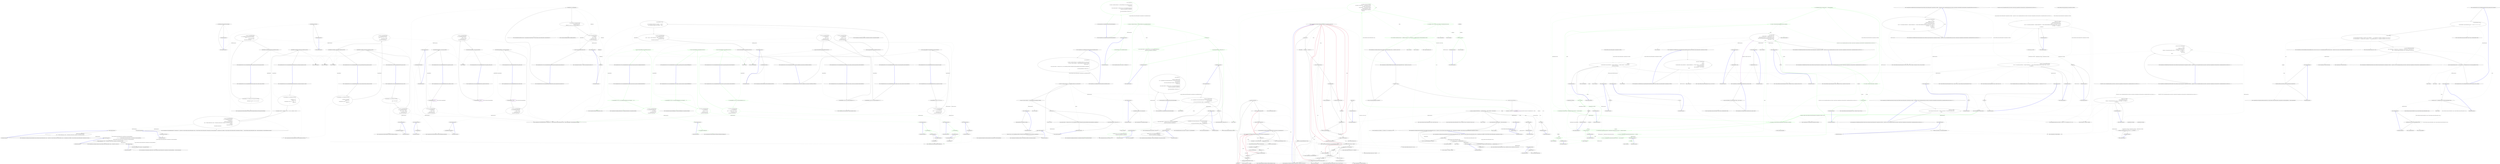 digraph  {
m0_76 [cluster="CommandLine.Tests.Fakes.FakeOptionsWithSequenceWithoutRange.FakeOptionsWithSequenceWithoutRange()", file="InstanceBuilderTests.cs", label="Entry CommandLine.Tests.Fakes.FakeOptionsWithSequenceWithoutRange.FakeOptionsWithSequenceWithoutRange()", span="7-7"];
m0_86 [cluster="CommandLine.Core.InstanceBuilder.Build<T>(System.Func<T>, System.Func<System.Collections.Generic.IEnumerable<string>, System.Collections.Generic.IEnumerable<CommandLine.Core.OptionSpecification>, CommandLine.Core.StatePair<System.Collections.Generic.IEnumerable<CommandLine.Core.Token>>>, System.Collections.Generic.IEnumerable<string>, System.StringComparer, System.Globalization.CultureInfo)", file="InstanceBuilderTests.cs", label="Entry CommandLine.Core.InstanceBuilder.Build<T>(System.Func<T>, System.Func<System.Collections.Generic.IEnumerable<string>, System.Collections.Generic.IEnumerable<CommandLine.Core.OptionSpecification>, CommandLine.Core.StatePair<System.Collections.Generic.IEnumerable<CommandLine.Core.Token>>>, System.Collections.Generic.IEnumerable<string>, System.StringComparer, System.Globalization.CultureInfo)", span="27-27"];
m0_33 [cluster="CommandLine.Tests.Unit.Core.InstanceBuilderTests.Parse_negative_double_value()", file="InstanceBuilderTests.cs", label="Entry CommandLine.Tests.Unit.Core.InstanceBuilderTests.Parse_negative_double_value()", span="75-75"];
m0_34 [cluster="CommandLine.Tests.Unit.Core.InstanceBuilderTests.Parse_negative_double_value()", file="InstanceBuilderTests.cs", label="var expectedResult = -.123D", span="78-78"];
m0_35 [cluster="CommandLine.Tests.Unit.Core.InstanceBuilderTests.Parse_negative_double_value()", file="InstanceBuilderTests.cs", label="var result = InstanceBuilder.Build(\r\n                () => new FakeOptionsWithDouble(),\r\n                new[] { ''-0.123'' },\r\n                StringComparer.Ordinal,\r\n                CultureInfo.InvariantCulture)", span="81-85"];
m0_36 [cluster="CommandLine.Tests.Unit.Core.InstanceBuilderTests.Parse_negative_double_value()", file="InstanceBuilderTests.cs", label="Assert.Equal(expectedResult, result.Value.DoubleValue)", span="88-88"];
m0_37 [cluster="CommandLine.Tests.Unit.Core.InstanceBuilderTests.Parse_negative_double_value()", file="InstanceBuilderTests.cs", label="Exit CommandLine.Tests.Unit.Core.InstanceBuilderTests.Parse_negative_double_value()", span="75-75"];
m0_11 [cluster="Unk.True", file="InstanceBuilderTests.cs", label="Entry Unk.True", span=""];
m0_123 [cluster="CommandLine.Tests.Unit.Core.InstanceBuilderTests.Wrong_range_in_sequence_gererates_SequenceOutOfRangeError()", file="InstanceBuilderTests.cs", label="Entry CommandLine.Tests.Unit.Core.InstanceBuilderTests.Wrong_range_in_sequence_gererates_SequenceOutOfRangeError()", span="256-256"];
m0_124 [cluster="CommandLine.Tests.Unit.Core.InstanceBuilderTests.Wrong_range_in_sequence_gererates_SequenceOutOfRangeError()", color=green, community=0, file="InstanceBuilderTests.cs", label="1: var expectedResult = new[] { new SequenceOutOfRangeError(new NameInfo(''i'', '''')) }", span="259-259"];
m0_125 [cluster="CommandLine.Tests.Unit.Core.InstanceBuilderTests.Wrong_range_in_sequence_gererates_SequenceOutOfRangeError()", color=green, community=1, file="InstanceBuilderTests.cs", label="1: var result = InstanceBuilder.Build(\r\n                () => new FakeOptions(),\r\n                new [] { ''-i'', ''10'' },\r\n                StringComparer.Ordinal,\r\n                CultureInfo.InvariantCulture)", span="262-266"];
m0_126 [cluster="CommandLine.Tests.Unit.Core.InstanceBuilderTests.Wrong_range_in_sequence_gererates_SequenceOutOfRangeError()", color=green, community=0, file="InstanceBuilderTests.cs", label="0: Assert.True(expectedResult.SequenceEqual(result.Errors))", span="269-269"];
m0_127 [cluster="CommandLine.Tests.Unit.Core.InstanceBuilderTests.Wrong_range_in_sequence_gererates_SequenceOutOfRangeError()", file="InstanceBuilderTests.cs", label="Exit CommandLine.Tests.Unit.Core.InstanceBuilderTests.Wrong_range_in_sequence_gererates_SequenceOutOfRangeError()", span="256-256"];
m0_118 [cluster="CommandLine.MissingRequiredOptionError.MissingRequiredOptionError(CommandLine.NameInfo)", file="InstanceBuilderTests.cs", label="Entry CommandLine.MissingRequiredOptionError.MissingRequiredOptionError(CommandLine.NameInfo)", span="283-283"];
m0_132 [cluster="CommandLine.Tests.Unit.Core.InstanceBuilderTests.Parse_unknown_long_option_gererates_UnknownOptionError()", file="InstanceBuilderTests.cs", label="Entry CommandLine.Tests.Unit.Core.InstanceBuilderTests.Parse_unknown_long_option_gererates_UnknownOptionError()", span="275-275"];
m0_133 [cluster="CommandLine.Tests.Unit.Core.InstanceBuilderTests.Parse_unknown_long_option_gererates_UnknownOptionError()", color=green, community=0, file="InstanceBuilderTests.cs", label="0: var expectedResult = new[] { new UnknownOptionError(''xyz'') }", span="278-278"];
m0_134 [cluster="CommandLine.Tests.Unit.Core.InstanceBuilderTests.Parse_unknown_long_option_gererates_UnknownOptionError()", color=green, community=1, file="InstanceBuilderTests.cs", label="1: var result = InstanceBuilder.Build(\r\n                () => new FakeOptions(),\r\n                new[] { ''--stringvalue'', ''abc'', ''--xyz'' },\r\n                StringComparer.Ordinal,\r\n                CultureInfo.InvariantCulture)", span="281-285"];
m0_135 [cluster="CommandLine.Tests.Unit.Core.InstanceBuilderTests.Parse_unknown_long_option_gererates_UnknownOptionError()", color=green, community=0, file="InstanceBuilderTests.cs", label="0: Assert.True(expectedResult.SequenceEqual(result.Errors))", span="288-288"];
m0_136 [cluster="CommandLine.Tests.Unit.Core.InstanceBuilderTests.Parse_unknown_long_option_gererates_UnknownOptionError()", file="InstanceBuilderTests.cs", label="Exit CommandLine.Tests.Unit.Core.InstanceBuilderTests.Parse_unknown_long_option_gererates_UnknownOptionError()", span="275-275"];
m0_57 [cluster="Unk.AllProperties", file="InstanceBuilderTests.cs", label="Entry Unk.AllProperties", span=""];
m0_101 [cluster="CommandLine.Core.NameLookup.Contains(string, System.Collections.Generic.IEnumerable<CommandLine.Core.OptionSpecification>, System.StringComparer)", file="InstanceBuilderTests.cs", label="Entry CommandLine.Core.NameLookup.Contains(string, System.Collections.Generic.IEnumerable<CommandLine.Core.OptionSpecification>, System.StringComparer)", span="10-10"];
m0_0 [cluster="CommandLine.Tests.Unit.Core.InstanceBuilderTests.Explicit_help_request_generates_help_requested_error()", file="InstanceBuilderTests.cs", label="Entry CommandLine.Tests.Unit.Core.InstanceBuilderTests.Explicit_help_request_generates_help_requested_error()", span="15-15"];
m0_1 [cluster="CommandLine.Tests.Unit.Core.InstanceBuilderTests.Explicit_help_request_generates_help_requested_error()", file="InstanceBuilderTests.cs", label="var fakeOptions = new FakeOptions()", span="18-18"];
m0_2 [cluster="CommandLine.Tests.Unit.Core.InstanceBuilderTests.Explicit_help_request_generates_help_requested_error()", file="InstanceBuilderTests.cs", label="var expectedResult = ParserResult.Create(\r\n                ParserResultType.Options,\r\n                fakeOptions, new Error[] { new HelpRequestedError() })", span="19-21"];
m0_3 [cluster="CommandLine.Tests.Unit.Core.InstanceBuilderTests.Explicit_help_request_generates_help_requested_error()", file="InstanceBuilderTests.cs", label="var result = InstanceBuilder.Build(\r\n                () => fakeOptions,\r\n                new[] { ''--help'' },\r\n                StringComparer.Ordinal,\r\n                CultureInfo.InvariantCulture)", span="24-28"];
m0_4 [cluster="CommandLine.Tests.Unit.Core.InstanceBuilderTests.Explicit_help_request_generates_help_requested_error()", file="InstanceBuilderTests.cs", label="Assert.True(expectedResult.Equals(result))", span="31-31"];
m0_5 [cluster="CommandLine.Tests.Unit.Core.InstanceBuilderTests.Explicit_help_request_generates_help_requested_error()", file="InstanceBuilderTests.cs", label="Exit CommandLine.Tests.Unit.Core.InstanceBuilderTests.Explicit_help_request_generates_help_requested_error()", span="15-15"];
m0_113 [cluster="CommandLine.Tests.Unit.Core.InstanceBuilderTests.Omitting_required_option_gererates_MissingRequiredOptionError()", file="InstanceBuilderTests.cs", label="Entry CommandLine.Tests.Unit.Core.InstanceBuilderTests.Omitting_required_option_gererates_MissingRequiredOptionError()", span="237-237"];
m0_114 [cluster="CommandLine.Tests.Unit.Core.InstanceBuilderTests.Omitting_required_option_gererates_MissingRequiredOptionError()", color=green, community=0, file="InstanceBuilderTests.cs", label="1: var expectedResult = new[] { new MissingRequiredOptionError(new NameInfo('''', ''str'')) }", span="240-240"];
m0_115 [cluster="CommandLine.Tests.Unit.Core.InstanceBuilderTests.Omitting_required_option_gererates_MissingRequiredOptionError()", color=green, community=1, file="InstanceBuilderTests.cs", label="1: var result = InstanceBuilder.Build(\r\n                () => new FakeOptionWithRequired(),\r\n                new string[] { },\r\n                StringComparer.Ordinal,\r\n                CultureInfo.InvariantCulture)", span="243-247"];
m0_116 [cluster="CommandLine.Tests.Unit.Core.InstanceBuilderTests.Omitting_required_option_gererates_MissingRequiredOptionError()", color=green, community=0, file="InstanceBuilderTests.cs", label="0: Assert.True(expectedResult.SequenceEqual(result.Errors))", span="250-250"];
m0_117 [cluster="CommandLine.Tests.Unit.Core.InstanceBuilderTests.Omitting_required_option_gererates_MissingRequiredOptionError()", file="InstanceBuilderTests.cs", label="Exit CommandLine.Tests.Unit.Core.InstanceBuilderTests.Omitting_required_option_gererates_MissingRequiredOptionError()", span="237-237"];
m0_8 [cluster="CommandLine.ParserResult.Create<T>(CommandLine.ParserResultType, T, System.Collections.Generic.IEnumerable<CommandLine.Error>)", file="InstanceBuilderTests.cs", label="Entry CommandLine.ParserResult.Create<T>(CommandLine.ParserResultType, T, System.Collections.Generic.IEnumerable<CommandLine.Error>)", span="103-103"];
m0_128 [cluster="CommandLine.SequenceOutOfRangeError.SequenceOutOfRangeError(CommandLine.NameInfo)", file="InstanceBuilderTests.cs", label="Entry CommandLine.SequenceOutOfRangeError.SequenceOutOfRangeError(CommandLine.NameInfo)", span="316-316"];
m0_154 [cluster="lambda expression", file="InstanceBuilderTests.cs", label="Entry lambda expression", span="320-320"];
m0_13 [cluster="lambda expression", file="InstanceBuilderTests.cs", label=fakeOptions, span="25-25"];
m0_12 [cluster="lambda expression", file="InstanceBuilderTests.cs", label="Entry lambda expression", span="25-25"];
m0_14 [cluster="lambda expression", file="InstanceBuilderTests.cs", label="Exit lambda expression", span="25-25"];
m0_21 [cluster="lambda expression", file="InstanceBuilderTests.cs", label="Entry lambda expression", span="44-44"];
m0_22 [cluster="lambda expression", file="InstanceBuilderTests.cs", label="new FakeOptions()", span="44-44"];
m0_23 [cluster="lambda expression", file="InstanceBuilderTests.cs", label="Exit lambda expression", span="44-44"];
m0_29 [cluster="lambda expression", file="InstanceBuilderTests.cs", label="Entry lambda expression", span="63-63"];
m0_30 [cluster="lambda expression", file="InstanceBuilderTests.cs", label="new FakeOptionsWithDouble()", span="63-63"];
m0_31 [cluster="lambda expression", file="InstanceBuilderTests.cs", label="Exit lambda expression", span="63-63"];
m0_38 [cluster="lambda expression", file="InstanceBuilderTests.cs", label="Entry lambda expression", span="82-82"];
m0_39 [cluster="lambda expression", file="InstanceBuilderTests.cs", label="new FakeOptionsWithDouble()", span="82-82"];
m0_40 [cluster="lambda expression", file="InstanceBuilderTests.cs", label="Exit lambda expression", span="82-82"];
m0_47 [cluster="lambda expression", file="InstanceBuilderTests.cs", label="Entry lambda expression", span="101-101"];
m0_48 [cluster="lambda expression", file="InstanceBuilderTests.cs", label="new FakeOptions()", span="101-101"];
m0_49 [cluster="lambda expression", file="InstanceBuilderTests.cs", label="Exit lambda expression", span="101-101"];
m0_59 [cluster="lambda expression", file="InstanceBuilderTests.cs", label="Entry lambda expression", span="123-123"];
m0_60 [cluster="lambda expression", file="InstanceBuilderTests.cs", label="new FakeOptionsWithEnum()", span="123-123"];
m0_61 [cluster="lambda expression", file="InstanceBuilderTests.cs", label="Exit lambda expression", span="123-123"];
m0_68 [cluster="lambda expression", file="InstanceBuilderTests.cs", label="Entry lambda expression", span="148-148"];
m0_69 [cluster="lambda expression", file="InstanceBuilderTests.cs", label="new FakeOptionsWithValues()", span="148-148"];
m0_70 [cluster="lambda expression", file="InstanceBuilderTests.cs", label="Exit lambda expression", span="148-148"];
m0_77 [cluster="lambda expression", file="InstanceBuilderTests.cs", label="Entry lambda expression", span="170-170"];
m0_78 [cluster="lambda expression", file="InstanceBuilderTests.cs", label="new FakeOptionsWithSequenceWithoutRange()", span="170-170"];
m0_79 [cluster="lambda expression", file="InstanceBuilderTests.cs", label="Exit lambda expression", span="170-170"];
m0_87 [cluster="lambda expression", file="InstanceBuilderTests.cs", label="Entry lambda expression", span="199-199"];
m0_90 [cluster="lambda expression", file="InstanceBuilderTests.cs", label="Entry lambda expression", span="200-202"];
m0_88 [cluster="lambda expression", file="InstanceBuilderTests.cs", label="new FakeOptionsWithValues()", span="199-199"];
m0_89 [cluster="lambda expression", file="InstanceBuilderTests.cs", label="Exit lambda expression", span="199-199"];
m0_91 [cluster="lambda expression", file="InstanceBuilderTests.cs", label="Tokenizer.PreprocessDashDash(a,\r\n                        args => Tokenizer.Tokenize(args, name => NameLookup.Contains(name, optionSpecs, StringComparer.Ordinal)))", span="201-202"];
m0_95 [cluster="lambda expression", file="InstanceBuilderTests.cs", label="Tokenizer.Tokenize(args, name => NameLookup.Contains(name, optionSpecs, StringComparer.Ordinal))", span="202-202"];
m0_99 [cluster="lambda expression", file="InstanceBuilderTests.cs", label="NameLookup.Contains(name, optionSpecs, StringComparer.Ordinal)", span="202-202"];
m0_92 [cluster="lambda expression", file="InstanceBuilderTests.cs", label="Exit lambda expression", span="200-202"];
m0_94 [cluster="lambda expression", file="InstanceBuilderTests.cs", label="Entry lambda expression", span="202-202"];
m0_96 [cluster="lambda expression", file="InstanceBuilderTests.cs", label="Exit lambda expression", span="202-202"];
m0_98 [cluster="lambda expression", file="InstanceBuilderTests.cs", label="Entry lambda expression", span="202-202"];
m0_100 [cluster="lambda expression", file="InstanceBuilderTests.cs", label="Exit lambda expression", span="202-202"];
m0_109 [cluster="lambda expression", file="InstanceBuilderTests.cs", label="Entry lambda expression", span="225-225"];
m0_110 [cluster="lambda expression", file="InstanceBuilderTests.cs", label="new FakeOptionsWithSets()", span="225-225"];
m0_111 [cluster="lambda expression", file="InstanceBuilderTests.cs", label="Exit lambda expression", span="225-225"];
m0_119 [cluster="lambda expression", file="InstanceBuilderTests.cs", label="Entry lambda expression", span="244-244"];
m0_120 [cluster="lambda expression", color=green, community=0, file="InstanceBuilderTests.cs", label="1: new FakeOptionWithRequired()", span="244-244"];
m0_121 [cluster="lambda expression", file="InstanceBuilderTests.cs", label="Exit lambda expression", span="244-244"];
m0_129 [cluster="lambda expression", file="InstanceBuilderTests.cs", label="Entry lambda expression", span="263-263"];
m0_130 [cluster="lambda expression", color=green, community=0, file="InstanceBuilderTests.cs", label="0: new FakeOptions()", span="263-263"];
m0_131 [cluster="lambda expression", file="InstanceBuilderTests.cs", label="Exit lambda expression", span="263-263"];
m0_138 [cluster="lambda expression", file="InstanceBuilderTests.cs", label="Entry lambda expression", span="282-282"];
m0_139 [cluster="lambda expression", color=green, community=0, file="InstanceBuilderTests.cs", label="1: new FakeOptions()", span="282-282"];
m0_140 [cluster="lambda expression", file="InstanceBuilderTests.cs", label="Exit lambda expression", span="282-282"];
m0_146 [cluster="lambda expression", file="InstanceBuilderTests.cs", label="Entry lambda expression", span="301-301"];
m0_147 [cluster="lambda expression", file="InstanceBuilderTests.cs", label="new FakeOptions()", span="301-301"];
m0_148 [cluster="lambda expression", file="InstanceBuilderTests.cs", label="Exit lambda expression", span="301-301"];
m0_155 [cluster="lambda expression", file="InstanceBuilderTests.cs", label="new FakeOptions()", span="320-320"];
m0_156 [cluster="lambda expression", file="InstanceBuilderTests.cs", label="Exit lambda expression", span="320-320"];
m0_46 [cluster="Unk.SequenceEqual", file="InstanceBuilderTests.cs", label="Entry Unk.SequenceEqual", span=""];
m0_80 [cluster="CommandLine.Tests.Unit.Core.InstanceBuilderTests.Double_dash_force_subsequent_arguments_as_values()", file="InstanceBuilderTests.cs", label="Entry CommandLine.Tests.Unit.Core.InstanceBuilderTests.Double_dash_force_subsequent_arguments_as_values()", span="185-185"];
m0_81 [cluster="CommandLine.Tests.Unit.Core.InstanceBuilderTests.Double_dash_force_subsequent_arguments_as_values()", file="InstanceBuilderTests.cs", label="var expectedResult = new FakeOptionsWithValues\r\n                {\r\n                    StringValue = ''str1'',\r\n                    LongValue = 10L,\r\n                    StringSequence = new[] { ''-a'', ''--bee'', ''-c'' },\r\n                    IntValue = 20\r\n                }", span="188-194"];
m0_82 [cluster="CommandLine.Tests.Unit.Core.InstanceBuilderTests.Double_dash_force_subsequent_arguments_as_values()", file="InstanceBuilderTests.cs", label="var arguments = new[] { ''--stringvalue'', ''str1'', ''--'', ''10'', ''-a'', ''--bee'', ''-c'', ''20'' }", span="195-195"];
m0_84 [cluster="CommandLine.Tests.Unit.Core.InstanceBuilderTests.Double_dash_force_subsequent_arguments_as_values()", file="InstanceBuilderTests.cs", label="expectedResult.ShouldHave().AllProperties().EqualTo(result.Value)", span="208-208"];
m0_83 [cluster="CommandLine.Tests.Unit.Core.InstanceBuilderTests.Double_dash_force_subsequent_arguments_as_values()", file="InstanceBuilderTests.cs", label="var result = InstanceBuilder.Build(\r\n                () => new FakeOptionsWithValues(),\r\n                (a, optionSpecs) =>\r\n                    Tokenizer.PreprocessDashDash(a,\r\n                        args => Tokenizer.Tokenize(args, name => NameLookup.Contains(name, optionSpecs, StringComparer.Ordinal))),\r\n                arguments,\r\n                StringComparer.Ordinal,\r\n                CultureInfo.InvariantCulture)", span="198-205"];
m0_85 [cluster="CommandLine.Tests.Unit.Core.InstanceBuilderTests.Double_dash_force_subsequent_arguments_as_values()", file="InstanceBuilderTests.cs", label="Exit CommandLine.Tests.Unit.Core.InstanceBuilderTests.Double_dash_force_subsequent_arguments_as_values()", span="185-185"];
m0_149 [cluster="CommandLine.Tests.Unit.Core.InstanceBuilderTests.Parse_unknown_short_option_in_option_group_gererates_UnknownOptionError()", file="InstanceBuilderTests.cs", label="Entry CommandLine.Tests.Unit.Core.InstanceBuilderTests.Parse_unknown_short_option_in_option_group_gererates_UnknownOptionError()", span="313-313"];
m0_150 [cluster="CommandLine.Tests.Unit.Core.InstanceBuilderTests.Parse_unknown_short_option_in_option_group_gererates_UnknownOptionError()", file="InstanceBuilderTests.cs", label="var expectedResult = new[] { new UnknownOptionError(''z'') }", span="316-316"];
m0_151 [cluster="CommandLine.Tests.Unit.Core.InstanceBuilderTests.Parse_unknown_short_option_in_option_group_gererates_UnknownOptionError()", file="InstanceBuilderTests.cs", label="var result = InstanceBuilder.Build(\r\n                () => new FakeOptions(),\r\n                new[] { ''-zx'' },\r\n                StringComparer.Ordinal,\r\n                CultureInfo.InvariantCulture)", span="319-323"];
m0_152 [cluster="CommandLine.Tests.Unit.Core.InstanceBuilderTests.Parse_unknown_short_option_in_option_group_gererates_UnknownOptionError()", file="InstanceBuilderTests.cs", label="Assert.True(expectedResult.SequenceEqual(result.Errors))", span="326-326"];
m0_153 [cluster="CommandLine.Tests.Unit.Core.InstanceBuilderTests.Parse_unknown_short_option_in_option_group_gererates_UnknownOptionError()", file="InstanceBuilderTests.cs", label="Exit CommandLine.Tests.Unit.Core.InstanceBuilderTests.Parse_unknown_short_option_in_option_group_gererates_UnknownOptionError()", span="313-313"];
m0_10 [cluster="CommandLine.ParserResult<T>.Equals(CommandLine.ParserResult<T>)", file="InstanceBuilderTests.cs", label="Entry CommandLine.ParserResult<T>.Equals(CommandLine.ParserResult<T>)", span="90-90"];
m0_32 [cluster="CommandLine.Tests.Fakes.FakeOptionsWithDouble.FakeOptionsWithDouble()", file="InstanceBuilderTests.cs", label="Entry CommandLine.Tests.Fakes.FakeOptionsWithDouble.FakeOptionsWithDouble()", span="7-7"];
m0_55 [cluster="CommandLine.Tests.Fakes.FakeOptionsWithEnum.FakeOptionsWithEnum()", file="InstanceBuilderTests.cs", label="Entry CommandLine.Tests.Fakes.FakeOptionsWithEnum.FakeOptionsWithEnum()", span="14-14"];
m0_62 [cluster="CommandLine.Tests.Unit.Core.InstanceBuilderTests.Parse_values_partitioned_between_sequence_and_scalar()", file="InstanceBuilderTests.cs", label="Entry CommandLine.Tests.Unit.Core.InstanceBuilderTests.Parse_values_partitioned_between_sequence_and_scalar()", span="135-135"];
m0_63 [cluster="CommandLine.Tests.Unit.Core.InstanceBuilderTests.Parse_values_partitioned_between_sequence_and_scalar()", file="InstanceBuilderTests.cs", label="var expectedResult = new FakeOptionsWithValues\r\n                {\r\n                    StringValue = string.Empty,\r\n                    LongValue = 10L,\r\n                    StringSequence = new[] { ''a'', ''b'', ''c'' },\r\n                    IntValue = 20\r\n                }", span="138-144"];
m0_64 [cluster="CommandLine.Tests.Unit.Core.InstanceBuilderTests.Parse_values_partitioned_between_sequence_and_scalar()", file="InstanceBuilderTests.cs", label="var result = InstanceBuilder.Build(\r\n                () => new FakeOptionsWithValues(),\r\n                new[] { ''10'', ''a'', ''b'', ''c'', ''20'' },\r\n                StringComparer.Ordinal,\r\n                CultureInfo.InvariantCulture)", span="147-151"];
m0_65 [cluster="CommandLine.Tests.Unit.Core.InstanceBuilderTests.Parse_values_partitioned_between_sequence_and_scalar()", file="InstanceBuilderTests.cs", label="expectedResult.ShouldHave().AllProperties().EqualTo(result.Value)", span="154-154"];
m0_66 [cluster="CommandLine.Tests.Unit.Core.InstanceBuilderTests.Parse_values_partitioned_between_sequence_and_scalar()", file="InstanceBuilderTests.cs", label="Exit CommandLine.Tests.Unit.Core.InstanceBuilderTests.Parse_values_partitioned_between_sequence_and_scalar()", span="135-135"];
m0_137 [cluster="CommandLine.UnknownOptionError.UnknownOptionError(string)", file="InstanceBuilderTests.cs", label="Entry CommandLine.UnknownOptionError.UnknownOptionError(string)", span="272-272"];
m0_97 [cluster="CommandLine.Core.Tokenizer.Tokenize(System.Collections.Generic.IEnumerable<string>, System.Func<string, bool>)", file="InstanceBuilderTests.cs", label="Entry CommandLine.Core.Tokenizer.Tokenize(System.Collections.Generic.IEnumerable<string>, System.Func<string, bool>)", span="11-11"];
m0_93 [cluster="CommandLine.Core.Tokenizer.PreprocessDashDash(System.Collections.Generic.IEnumerable<string>, System.Func<System.Collections.Generic.IEnumerable<string>, CommandLine.Core.StatePair<System.Collections.Generic.IEnumerable<CommandLine.Core.Token>>>)", file="InstanceBuilderTests.cs", label="Entry CommandLine.Core.Tokenizer.PreprocessDashDash(System.Collections.Generic.IEnumerable<string>, System.Func<System.Collections.Generic.IEnumerable<string>, CommandLine.Core.StatePair<System.Collections.Generic.IEnumerable<CommandLine.Core.Token>>>)", span="33-33"];
m0_112 [cluster="CommandLine.Tests.Fakes.FakeOptionsWithSets.FakeOptionsWithSets()", file="InstanceBuilderTests.cs", label="Entry CommandLine.Tests.Fakes.FakeOptionsWithSets.FakeOptionsWithSets()", span="4-4"];
m0_107 [cluster="CommandLine.MutuallyExclusiveSetError.MutuallyExclusiveSetError(CommandLine.NameInfo)", file="InstanceBuilderTests.cs", label="Entry CommandLine.MutuallyExclusiveSetError.MutuallyExclusiveSetError(CommandLine.NameInfo)", span="294-294"];
m0_102 [cluster="CommandLine.Tests.Unit.Core.InstanceBuilderTests.Parse_option_from_different_sets_gererates_MutuallyExclusiveSetError()", file="InstanceBuilderTests.cs", label="Entry CommandLine.Tests.Unit.Core.InstanceBuilderTests.Parse_option_from_different_sets_gererates_MutuallyExclusiveSetError()", span="214-214"];
m0_103 [cluster="CommandLine.Tests.Unit.Core.InstanceBuilderTests.Parse_option_from_different_sets_gererates_MutuallyExclusiveSetError()", file="InstanceBuilderTests.cs", label="var expectedResult = new[]\r\n                {\r\n                    new MutuallyExclusiveSetError(new NameInfo('''', ''weburl'')),\r\n                    new MutuallyExclusiveSetError(new NameInfo('''', ''ftpurl''))\r\n                }", span="217-221"];
m0_104 [cluster="CommandLine.Tests.Unit.Core.InstanceBuilderTests.Parse_option_from_different_sets_gererates_MutuallyExclusiveSetError()", file="InstanceBuilderTests.cs", label="var result = InstanceBuilder.Build(\r\n                () => new FakeOptionsWithSets(),\r\n                new[] { ''--weburl'', ''http://mywebsite.org/'', ''--ftpurl'', ''fpt://ftpsite.org/'' },\r\n                StringComparer.Ordinal,\r\n                CultureInfo.InvariantCulture)", span="224-228"];
m0_105 [cluster="CommandLine.Tests.Unit.Core.InstanceBuilderTests.Parse_option_from_different_sets_gererates_MutuallyExclusiveSetError()", file="InstanceBuilderTests.cs", label="Assert.True(expectedResult.SequenceEqual(result.Errors))", span="231-231"];
m0_106 [cluster="CommandLine.Tests.Unit.Core.InstanceBuilderTests.Parse_option_from_different_sets_gererates_MutuallyExclusiveSetError()", file="InstanceBuilderTests.cs", label="Exit CommandLine.Tests.Unit.Core.InstanceBuilderTests.Parse_option_from_different_sets_gererates_MutuallyExclusiveSetError()", span="214-214"];
m0_24 [cluster="CommandLine.Tests.Unit.Core.InstanceBuilderTests.Parse_double_value()", file="InstanceBuilderTests.cs", label="Entry CommandLine.Tests.Unit.Core.InstanceBuilderTests.Parse_double_value()", span="56-56"];
m0_25 [cluster="CommandLine.Tests.Unit.Core.InstanceBuilderTests.Parse_double_value()", file="InstanceBuilderTests.cs", label="var expectedResult = .123D", span="59-59"];
m0_26 [cluster="CommandLine.Tests.Unit.Core.InstanceBuilderTests.Parse_double_value()", file="InstanceBuilderTests.cs", label="var result = InstanceBuilder.Build(\r\n                () => new FakeOptionsWithDouble(),\r\n                new[] { ''0.123'' },\r\n                StringComparer.Ordinal,\r\n                CultureInfo.InvariantCulture)", span="62-66"];
m0_27 [cluster="CommandLine.Tests.Unit.Core.InstanceBuilderTests.Parse_double_value()", file="InstanceBuilderTests.cs", label="Assert.Equal(expectedResult, result.Value.DoubleValue)", span="69-69"];
m0_28 [cluster="CommandLine.Tests.Unit.Core.InstanceBuilderTests.Parse_double_value()", file="InstanceBuilderTests.cs", label="Exit CommandLine.Tests.Unit.Core.InstanceBuilderTests.Parse_double_value()", span="56-56"];
m0_122 [cluster="CommandLine.Tests.Fakes.FakeOptionWithRequired.FakeOptionWithRequired()", file="InstanceBuilderTests.cs", label="Entry CommandLine.Tests.Fakes.FakeOptionWithRequired.FakeOptionWithRequired()", span="4-4"];
m0_58 [cluster="Unk.EqualTo", file="InstanceBuilderTests.cs", label="Entry Unk.EqualTo", span=""];
m0_108 [cluster="CommandLine.NameInfo.NameInfo(string, string)", file="InstanceBuilderTests.cs", label="Entry CommandLine.NameInfo.NameInfo(string, string)", span="20-20"];
m0_56 [cluster="Unk.ShouldHave", file="InstanceBuilderTests.cs", label="Entry Unk.ShouldHave", span=""];
m0_6 [cluster="CommandLine.Tests.Fakes.FakeOptions.FakeOptions()", file="InstanceBuilderTests.cs", label="Entry CommandLine.Tests.Fakes.FakeOptions.FakeOptions()", span="6-6"];
m0_15 [cluster="CommandLine.Tests.Unit.Core.InstanceBuilderTests.Parse_negative_int_value()", file="InstanceBuilderTests.cs", label="Entry CommandLine.Tests.Unit.Core.InstanceBuilderTests.Parse_negative_int_value()", span="37-37"];
m0_16 [cluster="CommandLine.Tests.Unit.Core.InstanceBuilderTests.Parse_negative_int_value()", file="InstanceBuilderTests.cs", label="var expectedResult = -123", span="40-40"];
m0_17 [cluster="CommandLine.Tests.Unit.Core.InstanceBuilderTests.Parse_negative_int_value()", file="InstanceBuilderTests.cs", label="var result = InstanceBuilder.Build(\r\n                () => new FakeOptions(),\r\n                new[] { ''-123'' },\r\n                StringComparer.Ordinal,\r\n                CultureInfo.InvariantCulture)", span="43-47"];
m0_18 [cluster="CommandLine.Tests.Unit.Core.InstanceBuilderTests.Parse_negative_int_value()", file="InstanceBuilderTests.cs", label="Assert.Equal(expectedResult, result.Value.LongValue)", span="50-50"];
m0_19 [cluster="CommandLine.Tests.Unit.Core.InstanceBuilderTests.Parse_negative_int_value()", file="InstanceBuilderTests.cs", label="Exit CommandLine.Tests.Unit.Core.InstanceBuilderTests.Parse_negative_int_value()", span="37-37"];
m0_141 [cluster="CommandLine.Tests.Unit.Core.InstanceBuilderTests.Parse_unknown_short_option_gererates_UnknownOptionError()", file="InstanceBuilderTests.cs", label="Entry CommandLine.Tests.Unit.Core.InstanceBuilderTests.Parse_unknown_short_option_gererates_UnknownOptionError()", span="294-294"];
m0_142 [cluster="CommandLine.Tests.Unit.Core.InstanceBuilderTests.Parse_unknown_short_option_gererates_UnknownOptionError()", file="InstanceBuilderTests.cs", label="var expectedResult = new[] { new UnknownOptionError(''z'') }", span="297-297"];
m0_143 [cluster="CommandLine.Tests.Unit.Core.InstanceBuilderTests.Parse_unknown_short_option_gererates_UnknownOptionError()", file="InstanceBuilderTests.cs", label="var result = InstanceBuilder.Build(\r\n                () => new FakeOptions(),\r\n                new[] { ''-z'', ''-x'' },\r\n                StringComparer.Ordinal,\r\n                CultureInfo.InvariantCulture)", span="300-304"];
m0_144 [cluster="CommandLine.Tests.Unit.Core.InstanceBuilderTests.Parse_unknown_short_option_gererates_UnknownOptionError()", file="InstanceBuilderTests.cs", label="Assert.True(expectedResult.SequenceEqual(result.Errors))", span="307-307"];
m0_145 [cluster="CommandLine.Tests.Unit.Core.InstanceBuilderTests.Parse_unknown_short_option_gererates_UnknownOptionError()", file="InstanceBuilderTests.cs", label="Exit CommandLine.Tests.Unit.Core.InstanceBuilderTests.Parse_unknown_short_option_gererates_UnknownOptionError()", span="294-294"];
m0_50 [cluster="CommandLine.Tests.Unit.Core.InstanceBuilderTests.Parse_enum_value()", file="InstanceBuilderTests.cs", label="Entry CommandLine.Tests.Unit.Core.InstanceBuilderTests.Parse_enum_value()", span="113-113"];
m0_51 [cluster="CommandLine.Tests.Unit.Core.InstanceBuilderTests.Parse_enum_value()", file="InstanceBuilderTests.cs", label="var expectedResult = new FakeOptionsWithEnum\r\n                {\r\n                    Colors = Colors.Green\r\n                }", span="116-119"];
m0_52 [cluster="CommandLine.Tests.Unit.Core.InstanceBuilderTests.Parse_enum_value()", file="InstanceBuilderTests.cs", label="var result = InstanceBuilder.Build(\r\n                () => new FakeOptionsWithEnum(),\r\n                new[] { ''--colors'', ''Green'' },\r\n                StringComparer.Ordinal,\r\n                CultureInfo.InvariantCulture)", span="122-126"];
m0_53 [cluster="CommandLine.Tests.Unit.Core.InstanceBuilderTests.Parse_enum_value()", file="InstanceBuilderTests.cs", label="expectedResult.ShouldHave().AllProperties().EqualTo(result.Value)", span="129-129"];
m0_54 [cluster="CommandLine.Tests.Unit.Core.InstanceBuilderTests.Parse_enum_value()", file="InstanceBuilderTests.cs", label="Exit CommandLine.Tests.Unit.Core.InstanceBuilderTests.Parse_enum_value()", span="113-113"];
m0_67 [cluster="CommandLine.Tests.Fakes.FakeOptionsWithValues.FakeOptionsWithValues()", file="InstanceBuilderTests.cs", label="Entry CommandLine.Tests.Fakes.FakeOptionsWithValues.FakeOptionsWithValues()", span="6-6"];
m0_7 [cluster="CommandLine.HelpRequestedError.HelpRequestedError()", file="InstanceBuilderTests.cs", label="Entry CommandLine.HelpRequestedError.HelpRequestedError()", span="338-338"];
m0_20 [cluster="Unk.Equal", file="InstanceBuilderTests.cs", label="Entry Unk.Equal", span=""];
m0_41 [cluster="CommandLine.Tests.Unit.Core.InstanceBuilderTests.Parse_int_sequence_with_range()", file="InstanceBuilderTests.cs", label="Entry CommandLine.Tests.Unit.Core.InstanceBuilderTests.Parse_int_sequence_with_range()", span="94-94"];
m0_42 [cluster="CommandLine.Tests.Unit.Core.InstanceBuilderTests.Parse_int_sequence_with_range()", file="InstanceBuilderTests.cs", label="var expectedResult = new[] { 10, 20, 30, 40 }", span="97-97"];
m0_43 [cluster="CommandLine.Tests.Unit.Core.InstanceBuilderTests.Parse_int_sequence_with_range()", file="InstanceBuilderTests.cs", label="var result = InstanceBuilder.Build(\r\n                () => new FakeOptions(),\r\n                new[] { ''-i'', ''10'', ''20'', ''30'', ''40'' },\r\n                StringComparer.Ordinal,\r\n                CultureInfo.InvariantCulture)", span="100-104"];
m0_44 [cluster="CommandLine.Tests.Unit.Core.InstanceBuilderTests.Parse_int_sequence_with_range()", file="InstanceBuilderTests.cs", label="Assert.True(expectedResult.SequenceEqual(result.Value.IntSequence))", span="107-107"];
m0_45 [cluster="CommandLine.Tests.Unit.Core.InstanceBuilderTests.Parse_int_sequence_with_range()", file="InstanceBuilderTests.cs", label="Exit CommandLine.Tests.Unit.Core.InstanceBuilderTests.Parse_int_sequence_with_range()", span="94-94"];
m0_71 [cluster="CommandLine.Tests.Unit.Core.InstanceBuilderTests.Parse_sequence_value_without_range_constraints()", file="InstanceBuilderTests.cs", label="Entry CommandLine.Tests.Unit.Core.InstanceBuilderTests.Parse_sequence_value_without_range_constraints()", span="160-160"];
m0_72 [cluster="CommandLine.Tests.Unit.Core.InstanceBuilderTests.Parse_sequence_value_without_range_constraints()", file="InstanceBuilderTests.cs", label="var expectedResult = new FakeOptionsWithSequenceWithoutRange\r\n            {\r\n                LongSequence = new[] { 1L, 2L, 3L, 4L, 5L, 6L }\r\n            }", span="163-166"];
m0_73 [cluster="CommandLine.Tests.Unit.Core.InstanceBuilderTests.Parse_sequence_value_without_range_constraints()", file="InstanceBuilderTests.cs", label="var result = InstanceBuilder.Build(\r\n                () => new FakeOptionsWithSequenceWithoutRange(),\r\n                new[] { ''1'', ''2'', ''3'', ''4'', ''5'', ''6'' },\r\n                StringComparer.Ordinal,\r\n                CultureInfo.InvariantCulture)", span="169-173"];
m0_74 [cluster="CommandLine.Tests.Unit.Core.InstanceBuilderTests.Parse_sequence_value_without_range_constraints()", file="InstanceBuilderTests.cs", label="expectedResult.ShouldHave().AllProperties().EqualTo(result.Value)", span="176-176"];
m0_75 [cluster="CommandLine.Tests.Unit.Core.InstanceBuilderTests.Parse_sequence_value_without_range_constraints()", file="InstanceBuilderTests.cs", label="Exit CommandLine.Tests.Unit.Core.InstanceBuilderTests.Parse_sequence_value_without_range_constraints()", span="160-160"];
m0_9 [cluster="CommandLine.Core.InstanceBuilder.Build<T>(System.Func<T>, System.Collections.Generic.IEnumerable<string>, System.StringComparer, System.Globalization.CultureInfo)", file="InstanceBuilderTests.cs", label="Entry CommandLine.Core.InstanceBuilder.Build<T>(System.Func<T>, System.Collections.Generic.IEnumerable<string>, System.StringComparer, System.Globalization.CultureInfo)", span="12-12"];
m0_157 [file="InstanceBuilderTests.cs", label=fakeOptions, span=""];
m0_158 [file="InstanceBuilderTests.cs", label="System.Collections.Generic.IEnumerable<CommandLine.Core.OptionSpecification>", span=""];
m1_0 [cluster="CommandLine.Core.SpecificationPropertyRules.EnforceMutuallyExclusiveSet()", file="SpecificationPropertyRules.cs", label="Entry CommandLine.Core.SpecificationPropertyRules.EnforceMutuallyExclusiveSet()", span="18-18"];
m1_1 [cluster="CommandLine.Core.SpecificationPropertyRules.EnforceMutuallyExclusiveSet()", file="SpecificationPropertyRules.cs", label="return specProps =>\r\n                {\r\n                    var options = specProps.Where(sp => sp.Specification.IsOption() && sp.Value.IsJust());\r\n                    var groups = options.GroupBy(g => ((OptionSpecification)g.Specification).SetName);\r\n                    if (groups.Count() > 1)\r\n                    {\r\n                        return options.Select(s => Maybe.Just<Error>(new MutuallyExclusiveSetError(NameInfo.FromOptionSpecification((OptionSpecification)s.Specification))));\r\n                    }\r\n                    return Enumerable.Empty<Nothing<Error>>();\r\n                };", span="20-29"];
m1_2 [cluster="CommandLine.Core.SpecificationPropertyRules.EnforceMutuallyExclusiveSet()", file="SpecificationPropertyRules.cs", label="Exit CommandLine.Core.SpecificationPropertyRules.EnforceMutuallyExclusiveSet()", span="18-18"];
m1_19 [cluster="CommandLine.Infrastructure.Maybe<T>.IsJust<T>()", file="SpecificationPropertyRules.cs", label="Entry CommandLine.Infrastructure.Maybe<T>.IsJust<T>()", span="152-152"];
m1_48 [cluster="CommandLine.Core.SpecificationPropertyRules.EnforceRange()", file="SpecificationPropertyRules.cs", label="Entry CommandLine.Core.SpecificationPropertyRules.EnforceRange()", span="46-46"];
m1_49 [cluster="CommandLine.Core.SpecificationPropertyRules.EnforceRange()", file="SpecificationPropertyRules.cs", label="return specProps =>\r\n                {\r\n                    var options = specProps.Where(\r\n                        sp => sp.Specification.ConversionType.ToDescriptor() == DescriptorType.Sequence\r\n                        && sp.Value.IsJust()\r\n                        && ((Array)sp.Value.FromJust()).Length < sp.Specification.Min);\r\n                    if (options.Any())\r\n                    {\r\n                        return options.Select(s => Maybe.Just<Error>(new SequenceOutOfRangeError(\r\n                            NameInfo.FromSpecification(s.Specification))));\r\n                    }\r\n                    return Enumerable.Empty<Nothing<Error>>();\r\n                };", span="48-60"];
m1_50 [cluster="CommandLine.Core.SpecificationPropertyRules.EnforceRange()", file="SpecificationPropertyRules.cs", label="Exit CommandLine.Core.SpecificationPropertyRules.EnforceRange()", span="46-46"];
m1_46 [cluster="CommandLine.MissingRequiredOptionError.MissingRequiredOptionError(CommandLine.NameInfo)", file="SpecificationPropertyRules.cs", label="Entry CommandLine.MissingRequiredOptionError.MissingRequiredOptionError(CommandLine.NameInfo)", span="283-283"];
m1_38 [cluster="Unk.Any", file="SpecificationPropertyRules.cs", label="Entry Unk.Any", span=""];
m1_10 [cluster="Unk.Where", file="SpecificationPropertyRules.cs", label="Entry Unk.Where", span=""];
m1_14 [cluster="System.Linq.Enumerable.Empty<TResult>()", file="SpecificationPropertyRules.cs", label="Entry System.Linq.Enumerable.Empty<TResult>()", span="0-0"];
m1_47 [cluster="Unk.FromSpecification", file="SpecificationPropertyRules.cs", label="Entry Unk.FromSpecification", span=""];
m1_61 [cluster="CommandLine.Infrastructure.Maybe<T>.FromJust<T>(System.Exception)", file="SpecificationPropertyRules.cs", label="Entry CommandLine.Infrastructure.Maybe<T>.FromJust<T>(System.Exception)", span="137-137"];
m1_42 [cluster="CommandLine.Infrastructure.Maybe<T>.IsNothing<T>()", file="SpecificationPropertyRules.cs", label="Entry CommandLine.Infrastructure.Maybe<T>.IsNothing<T>()", span="147-147"];
m1_65 [cluster="CommandLine.SequenceOutOfRangeError.SequenceOutOfRangeError(CommandLine.NameInfo)", file="SpecificationPropertyRules.cs", label="Entry CommandLine.SequenceOutOfRangeError.SequenceOutOfRangeError(CommandLine.NameInfo)", span="316-316"];
m1_62 [cluster="lambda expression", file="SpecificationPropertyRules.cs", label="Entry lambda expression", span="56-57"];
m1_4 [cluster="lambda expression", file="SpecificationPropertyRules.cs", label="var options = specProps.Where(sp => sp.Specification.IsOption() && sp.Value.IsJust())", span="22-22"];
m1_3 [cluster="lambda expression", file="SpecificationPropertyRules.cs", label="Entry lambda expression", span="20-29"];
m1_5 [cluster="lambda expression", file="SpecificationPropertyRules.cs", label="var groups = options.GroupBy(g => ((OptionSpecification)g.Specification).SetName)", span="23-23"];
m1_15 [cluster="lambda expression", file="SpecificationPropertyRules.cs", label="Entry lambda expression", span="22-22"];
m1_7 [cluster="lambda expression", file="SpecificationPropertyRules.cs", label="return options.Select(s => Maybe.Just<Error>(new MutuallyExclusiveSetError(NameInfo.FromOptionSpecification((OptionSpecification)s.Specification))));", span="26-26"];
m1_6 [cluster="lambda expression", file="SpecificationPropertyRules.cs", label="groups.Count() > 1", span="24-24"];
m1_20 [cluster="lambda expression", file="SpecificationPropertyRules.cs", label="Entry lambda expression", span="23-23"];
m1_8 [cluster="lambda expression", file="SpecificationPropertyRules.cs", label="return Enumerable.Empty<Nothing<Error>>();", span="28-28"];
m1_9 [cluster="lambda expression", file="SpecificationPropertyRules.cs", label="Exit lambda expression", span="20-29"];
m1_23 [cluster="lambda expression", file="SpecificationPropertyRules.cs", label="Entry lambda expression", span="26-26"];
m1_16 [cluster="lambda expression", file="SpecificationPropertyRules.cs", label="sp.Specification.IsOption() && sp.Value.IsJust()", span="22-22"];
m1_17 [cluster="lambda expression", file="SpecificationPropertyRules.cs", label="Exit lambda expression", span="22-22"];
m1_21 [cluster="lambda expression", file="SpecificationPropertyRules.cs", label="((OptionSpecification)g.Specification).SetName", span="23-23"];
m1_22 [cluster="lambda expression", file="SpecificationPropertyRules.cs", label="Exit lambda expression", span="23-23"];
m1_24 [cluster="lambda expression", file="SpecificationPropertyRules.cs", label="Maybe.Just<Error>(new MutuallyExclusiveSetError(NameInfo.FromOptionSpecification((OptionSpecification)s.Specification)))", span="26-26"];
m1_25 [cluster="lambda expression", file="SpecificationPropertyRules.cs", label="Exit lambda expression", span="26-26"];
m1_33 [cluster="lambda expression", color=green, community=0, file="SpecificationPropertyRules.cs", label="1: var options = specProps.Where(sp => sp.Value.IsNothing() && sp.Specification.Required)", span="36-36"];
m1_32 [cluster="lambda expression", file="SpecificationPropertyRules.cs", label="Entry lambda expression", span="34-43"];
m1_34 [cluster="lambda expression", color=green, community=0, file="SpecificationPropertyRules.cs", label="0: options.Any()", span="37-37"];
m1_39 [cluster="lambda expression", file="SpecificationPropertyRules.cs", label="Entry lambda expression", span="36-36"];
m1_35 [cluster="lambda expression", color=green, community=0, file="SpecificationPropertyRules.cs", label="0: return options.Select(s => Maybe.Just<Error>(new MissingRequiredOptionError(\r\n                            NameInfo.FromSpecification(s.Specification))));", span="39-40"];
m1_36 [cluster="lambda expression", color=green, community=0, file="SpecificationPropertyRules.cs", label="0: return Enumerable.Empty<Nothing<Error>>();", span="42-42"];
m1_37 [cluster="lambda expression", file="SpecificationPropertyRules.cs", label="Exit lambda expression", span="34-43"];
m1_43 [cluster="lambda expression", file="SpecificationPropertyRules.cs", label="Entry lambda expression", span="39-40"];
m1_40 [cluster="lambda expression", color=green, community=0, file="SpecificationPropertyRules.cs", label="1: sp.Value.IsNothing() && sp.Specification.Required", span="36-36"];
m1_41 [cluster="lambda expression", file="SpecificationPropertyRules.cs", label="Exit lambda expression", span="36-36"];
m1_44 [cluster="lambda expression", color=green, community=0, file="SpecificationPropertyRules.cs", label="1: Maybe.Just<Error>(new MissingRequiredOptionError(\r\n                            NameInfo.FromSpecification(s.Specification)))", span="39-40"];
m1_45 [cluster="lambda expression", file="SpecificationPropertyRules.cs", label="Exit lambda expression", span="39-40"];
m1_52 [cluster="lambda expression", file="SpecificationPropertyRules.cs", label="var options = specProps.Where(\r\n                        sp => sp.Specification.ConversionType.ToDescriptor() == DescriptorType.Sequence\r\n                        && sp.Value.IsJust()\r\n                        && ((Array)sp.Value.FromJust()).Length < sp.Specification.Min)", span="50-53"];
m1_51 [cluster="lambda expression", file="SpecificationPropertyRules.cs", label="Entry lambda expression", span="48-60"];
m1_53 [cluster="lambda expression", file="SpecificationPropertyRules.cs", label="options.Any()", span="54-54"];
m1_57 [cluster="lambda expression", file="SpecificationPropertyRules.cs", label="Entry lambda expression", span="51-53"];
m1_54 [cluster="lambda expression", file="SpecificationPropertyRules.cs", label="return options.Select(s => Maybe.Just<Error>(new SequenceOutOfRangeError(\r\n                            NameInfo.FromSpecification(s.Specification))));", span="56-57"];
m1_55 [cluster="lambda expression", file="SpecificationPropertyRules.cs", label="return Enumerable.Empty<Nothing<Error>>();", span="59-59"];
m1_56 [cluster="lambda expression", file="SpecificationPropertyRules.cs", label="Exit lambda expression", span="48-60"];
m1_58 [cluster="lambda expression", file="SpecificationPropertyRules.cs", label="sp.Specification.ConversionType.ToDescriptor() == DescriptorType.Sequence\r\n                        && sp.Value.IsJust()\r\n                        && ((Array)sp.Value.FromJust()).Length < sp.Specification.Min", span="51-53"];
m1_59 [cluster="lambda expression", file="SpecificationPropertyRules.cs", label="Exit lambda expression", span="51-53"];
m1_63 [cluster="lambda expression", file="SpecificationPropertyRules.cs", label="Maybe.Just<Error>(new SequenceOutOfRangeError(\r\n                            NameInfo.FromSpecification(s.Specification)))", span="56-57"];
m1_64 [cluster="lambda expression", file="SpecificationPropertyRules.cs", label="Exit lambda expression", span="56-57"];
m1_29 [cluster="CommandLine.Core.SpecificationPropertyRules.EnforceRequired()", file="SpecificationPropertyRules.cs", label="Entry CommandLine.Core.SpecificationPropertyRules.EnforceRequired()", span="32-32"];
m1_30 [cluster="CommandLine.Core.SpecificationPropertyRules.EnforceRequired()", color=green, community=0, file="SpecificationPropertyRules.cs", label="0: return specProps =>\r\n                {\r\n                    var options = specProps.Where(sp => sp.Value.IsNothing() && sp.Specification.Required);\r\n                    if (options.Any())\r\n                    {\r\n                        return options.Select(s => Maybe.Just<Error>(new MissingRequiredOptionError(\r\n                            NameInfo.FromSpecification(s.Specification))));\r\n                    }\r\n                    return Enumerable.Empty<Nothing<Error>>();\r\n                };", span="34-43"];
m1_31 [cluster="CommandLine.Core.SpecificationPropertyRules.EnforceRequired()", file="SpecificationPropertyRules.cs", label="Exit CommandLine.Core.SpecificationPropertyRules.EnforceRequired()", span="32-32"];
m1_28 [cluster="CommandLine.Infrastructure.Maybe.Just<T>(T)", file="SpecificationPropertyRules.cs", label="Entry CommandLine.Infrastructure.Maybe.Just<T>(T)", span="71-71"];
m1_13 [cluster="Unk.Select", file="SpecificationPropertyRules.cs", label="Entry Unk.Select", span=""];
m1_60 [cluster="System.Type.ToDescriptor()", file="SpecificationPropertyRules.cs", label="Entry System.Type.ToDescriptor()", span="22-22"];
m1_26 [cluster="CommandLine.MutuallyExclusiveSetError.MutuallyExclusiveSetError(CommandLine.NameInfo)", file="SpecificationPropertyRules.cs", label="Entry CommandLine.MutuallyExclusiveSetError.MutuallyExclusiveSetError(CommandLine.NameInfo)", span="294-294"];
m1_18 [cluster="CommandLine.Core.Specification.IsOption()", file="SpecificationPropertyRules.cs", label="Entry CommandLine.Core.Specification.IsOption()", span="11-11"];
m1_27 [cluster="CommandLine.NameInfo.FromOptionSpecification(CommandLine.Core.OptionSpecification)", file="SpecificationPropertyRules.cs", label="Entry CommandLine.NameInfo.FromOptionSpecification(CommandLine.Core.OptionSpecification)", span="60-60"];
m1_11 [cluster="Unk.GroupBy", file="SpecificationPropertyRules.cs", label="Entry Unk.GroupBy", span=""];
m1_12 [cluster="Unk.Count", file="SpecificationPropertyRules.cs", label="Entry Unk.Count", span=""];
m2_107 [cluster="string.Split(params char[])", file="Tokenizer.cs", label="Entry string.Split(params char[])", span="0-0"];
m2_16 [cluster="Unk.nameLookup", file="Tokenizer.cs", label="Entry Unk.nameLookup", span=""];
m2_105 [cluster="CommandLine.BadFormatTokenError.BadFormatTokenError(string)", file="Tokenizer.cs", label="Entry CommandLine.BadFormatTokenError.BadFormatTokenError(string)", span="188-188"];
m2_11 [cluster="string.StartsWith(string, System.StringComparison)", file="Tokenizer.cs", label="Entry string.StartsWith(string, System.StringComparison)", span="0-0"];
m2_84 [cluster="CommandLine.Core.Token.Name(string)", file="Tokenizer.cs", label="Entry CommandLine.Core.Token.Name(string)", span="19-19"];
m2_106 [cluster="System.Action<T>.Invoke(T)", file="Tokenizer.cs", label="Entry System.Action<T>.Invoke(T)", span="0-0"];
m2_38 [cluster="Unk.Any", file="Tokenizer.cs", label="Entry Unk.Any", span=""];
m2_12 [cluster="CommandLine.Core.Token.Value(string)", file="Tokenizer.cs", label="Entry CommandLine.Core.Token.Value(string)", span="26-26"];
m2_15 [cluster="Unk.IsName", file="Tokenizer.cs", label="Entry Unk.IsName", span=""];
m2_40 [cluster="System.Func<T, TResult>.Invoke(T)", file="Tokenizer.cs", label="Entry System.Func<T, TResult>.Invoke(T)", span="0-0"];
m2_17 [cluster="Unk.Where", file="Tokenizer.cs", label="Entry Unk.Where", span=""];
m2_20 [cluster="Unk.Create", file="Tokenizer.cs", label="Entry Unk.Create", span=""];
m2_85 [cluster="string.Substring(int, int)", file="Tokenizer.cs", label="Entry string.Substring(int, int)", span="0-0"];
m2_86 [cluster="string.String(char, int)", file="Tokenizer.cs", label="Entry string.String(char, int)", span="0-0"];
m2_28 [cluster="Unk.Contains", file="Tokenizer.cs", label="Entry Unk.Contains", span=""];
m2_58 [cluster="lambda expression", file="Tokenizer.cs", label="Entry lambda expression", span="43-43"];
m2_22 [cluster="lambda expression", file="Tokenizer.cs", label="errors.Add(e)", span="18-18"];
m2_26 [cluster="lambda expression", color=green, community=0, file="Tokenizer.cs", label="0: !unkTokens.Contains(t)", span="30-30"];
m2_25 [cluster="lambda expression", file="Tokenizer.cs", label="Entry lambda expression", span="30-30"];
m2_21 [cluster="lambda expression", file="Tokenizer.cs", label="Entry lambda expression", span="18-18"];
m2_23 [cluster="lambda expression", file="Tokenizer.cs", label="Exit lambda expression", span="18-18"];
m2_27 [cluster="lambda expression", file="Tokenizer.cs", label="Exit lambda expression", span="30-30"];
m2_45 [cluster="lambda expression", file="Tokenizer.cs", label="Entry lambda expression", span="39-39"];
m2_49 [cluster="lambda expression", file="Tokenizer.cs", label="Entry lambda expression", span="41-41"];
m2_52 [cluster="lambda expression", file="Tokenizer.cs", label="Entry lambda expression", span="42-42"];
m2_55 [cluster="lambda expression", file="Tokenizer.cs", label="Entry lambda expression", span="42-42"];
m2_59 [cluster="lambda expression", file="Tokenizer.cs", label="tokens.Concat(values)", span="43-43"];
m2_46 [cluster="lambda expression", file="Tokenizer.cs", label="arg.EqualsOrdinal(''--'')", span="39-39"];
m2_47 [cluster="lambda expression", file="Tokenizer.cs", label="Exit lambda expression", span="39-39"];
m2_50 [cluster="lambda expression", file="Tokenizer.cs", label="!arg.EqualsOrdinal(''--'')", span="41-41"];
m2_51 [cluster="lambda expression", file="Tokenizer.cs", label="Exit lambda expression", span="41-41"];
m2_53 [cluster="lambda expression", file="Tokenizer.cs", label="!arg.EqualsOrdinal(''--'')", span="42-42"];
m2_54 [cluster="lambda expression", file="Tokenizer.cs", label="Exit lambda expression", span="42-42"];
m2_56 [cluster="lambda expression", file="Tokenizer.cs", label="Token.Value(t)", span="42-42"];
m2_57 [cluster="lambda expression", file="Tokenizer.cs", label="Exit lambda expression", span="42-42"];
m2_60 [cluster="lambda expression", file="Tokenizer.cs", label="Exit lambda expression", span="43-43"];
m2_42 [cluster="System.Collections.Generic.IEnumerable<TSource>.Skip<TSource>(int)", file="Tokenizer.cs", label="Entry System.Collections.Generic.IEnumerable<TSource>.Skip<TSource>(int)", span="0-0"];
m2_13 [cluster="CommandLine.Core.Tokenizer.TokenizeLongName(string, System.Action<CommandLine.Error>)", file="Tokenizer.cs", label="Entry CommandLine.Core.Tokenizer.TokenizeLongName(string, System.Action<CommandLine.Error>)", span="98-98"];
m2_89 [cluster="CommandLine.Core.Tokenizer.TokenizeLongName(string, System.Action<CommandLine.Error>)", file="Tokenizer.cs", label="value == null", span="102-102"];
m2_95 [cluster="CommandLine.Core.Tokenizer.TokenizeLongName(string, System.Action<CommandLine.Error>)", file="Tokenizer.cs", label="yield return Token.Name(text);", span="113-113"];
m2_96 [cluster="CommandLine.Core.Tokenizer.TokenizeLongName(string, System.Action<CommandLine.Error>)", file="Tokenizer.cs", label="yield break;", span="114-114"];
m2_99 [cluster="CommandLine.Core.Tokenizer.TokenizeLongName(string, System.Action<CommandLine.Error>)", file="Tokenizer.cs", label="yield break;", span="119-119"];
m2_101 [cluster="CommandLine.Core.Tokenizer.TokenizeLongName(string, System.Action<CommandLine.Error>)", file="Tokenizer.cs", label="yield return Token.Name(parts[0]);", span="122-122"];
m2_102 [cluster="CommandLine.Core.Tokenizer.TokenizeLongName(string, System.Action<CommandLine.Error>)", file="Tokenizer.cs", label="yield return Token.Value(parts[1]);", span="123-123"];
m2_91 [cluster="CommandLine.Core.Tokenizer.TokenizeLongName(string, System.Action<CommandLine.Error>)", file="Tokenizer.cs", label="value.Length > 2 && value.StartsWith(''--'', StringComparison.Ordinal)", span="107-107"];
m2_92 [cluster="CommandLine.Core.Tokenizer.TokenizeLongName(string, System.Action<CommandLine.Error>)", file="Tokenizer.cs", label="var text = value.Substring(2)", span="109-109"];
m2_98 [cluster="CommandLine.Core.Tokenizer.TokenizeLongName(string, System.Action<CommandLine.Error>)", file="Tokenizer.cs", label="onError(new BadFormatTokenError(value))", span="118-118"];
m2_90 [cluster="CommandLine.Core.Tokenizer.TokenizeLongName(string, System.Action<CommandLine.Error>)", file="Tokenizer.cs", label="throw new ArgumentNullException(''value'');", span="104-104"];
m2_93 [cluster="CommandLine.Core.Tokenizer.TokenizeLongName(string, System.Action<CommandLine.Error>)", file="Tokenizer.cs", label="var equalIndex = text.IndexOf('=')", span="110-110"];
m2_100 [cluster="CommandLine.Core.Tokenizer.TokenizeLongName(string, System.Action<CommandLine.Error>)", file="Tokenizer.cs", label="var parts = text.Split('=')", span="121-121"];
m2_94 [cluster="CommandLine.Core.Tokenizer.TokenizeLongName(string, System.Action<CommandLine.Error>)", file="Tokenizer.cs", label="equalIndex <= 0", span="111-111"];
m2_97 [cluster="CommandLine.Core.Tokenizer.TokenizeLongName(string, System.Action<CommandLine.Error>)", file="Tokenizer.cs", label="equalIndex == 1", span="116-116"];
m2_103 [cluster="CommandLine.Core.Tokenizer.TokenizeLongName(string, System.Action<CommandLine.Error>)", file="Tokenizer.cs", label="Exit CommandLine.Core.Tokenizer.TokenizeLongName(string, System.Action<CommandLine.Error>)", span="98-98"];
m2_41 [cluster="System.Collections.Generic.IEnumerable<TSource>.SkipWhile<TSource>(System.Func<TSource, bool>)", file="Tokenizer.cs", label="Entry System.Collections.Generic.IEnumerable<TSource>.SkipWhile<TSource>(System.Func<TSource, bool>)", span="0-0"];
m2_19 [cluster="Unk.Concat", file="Tokenizer.cs", label="Entry Unk.Concat", span=""];
m2_48 [cluster="string.EqualsOrdinal(string)", file="Tokenizer.cs", label="Entry string.EqualsOrdinal(string)", span="34-34"];
m2_39 [cluster="System.Collections.Generic.IEnumerable<TSource>.TakeWhile<TSource>(System.Func<TSource, bool>)", file="Tokenizer.cs", label="Entry System.Collections.Generic.IEnumerable<TSource>.TakeWhile<TSource>(System.Func<TSource, bool>)", span="0-0"];
m2_104 [cluster="string.IndexOf(char)", file="Tokenizer.cs", label="Entry string.IndexOf(char)", span="0-0"];
m2_43 [cluster="Unk.Select", file="Tokenizer.cs", label="Entry Unk.Select", span=""];
m2_44 [cluster="CommandLine.Core.StatePair<T1>.MapValue<T1, T2>(System.Func<T1, T2>)", file="Tokenizer.cs", label="Entry CommandLine.Core.StatePair<T1>.MapValue<T1, T2>(System.Func<T1, T2>)", span="69-69"];
m2_0 [cluster="CommandLine.Core.Tokenizer.Tokenize(System.Collections.Generic.IEnumerable<string>, System.Func<string, bool>)", file="Tokenizer.cs", label="Entry CommandLine.Core.Tokenizer.Tokenize(System.Collections.Generic.IEnumerable<string>, System.Func<string, bool>)", span="11-11"];
m2_1 [cluster="CommandLine.Core.Tokenizer.Tokenize(System.Collections.Generic.IEnumerable<string>, System.Func<string, bool>)", file="Tokenizer.cs", label="arguments == null", span="15-15"];
m2_5 [cluster="CommandLine.Core.Tokenizer.Tokenize(System.Collections.Generic.IEnumerable<string>, System.Func<string, bool>)", color=green, community=0, file="Tokenizer.cs", label="0: var tokens = from arg in arguments\r\n                         from token in !arg.StartsWith(''-'', StringComparison.Ordinal)\r\n                               ? new Token[] { Token.Value(arg) }\r\n                               : arg.StartsWith(''--'', StringComparison.Ordinal)\r\n                                     ? TokenizeLongName(arg, onError)\r\n                                     : TokenizeShortName(arg, nameLookup)\r\n                         select token", span="20-26"];
m2_6 [cluster="CommandLine.Core.Tokenizer.Tokenize(System.Collections.Generic.IEnumerable<string>, System.Func<string, bool>)", color=green, community=0, file="Tokenizer.cs", label="1: var unkTokens = from t in tokens where t.IsName() && !nameLookup(t.Text) select t", span="28-28"];
m2_2 [cluster="CommandLine.Core.Tokenizer.Tokenize(System.Collections.Generic.IEnumerable<string>, System.Func<string, bool>)", file="Tokenizer.cs", label="throw new ArgumentNullException(''arguments'');", span="15-15"];
m2_3 [cluster="CommandLine.Core.Tokenizer.Tokenize(System.Collections.Generic.IEnumerable<string>, System.Func<string, bool>)", file="Tokenizer.cs", label="var errors = new List<Error>()", span="17-17"];
m2_4 [cluster="CommandLine.Core.Tokenizer.Tokenize(System.Collections.Generic.IEnumerable<string>, System.Func<string, bool>)", file="Tokenizer.cs", label="Action<Error> onError = e => errors.Add(e)", span="18-18"];
m2_7 [cluster="CommandLine.Core.Tokenizer.Tokenize(System.Collections.Generic.IEnumerable<string>, System.Func<string, bool>)", color=green, community=0, file="Tokenizer.cs", label="1: return StatePair.Create(tokens.Where(t => !unkTokens.Contains(t)), errors.Concat(from t in unkTokens select new UnknownOptionError(t.Text)));", span="30-30"];
m2_8 [cluster="CommandLine.Core.Tokenizer.Tokenize(System.Collections.Generic.IEnumerable<string>, System.Func<string, bool>)", file="Tokenizer.cs", label="Exit CommandLine.Core.Tokenizer.Tokenize(System.Collections.Generic.IEnumerable<string>, System.Func<string, bool>)", span="11-11"];
m2_29 [cluster="CommandLine.Core.Tokenizer.PreprocessDashDash(System.Collections.Generic.IEnumerable<string>, System.Func<System.Collections.Generic.IEnumerable<string>, CommandLine.Core.StatePair<System.Collections.Generic.IEnumerable<CommandLine.Core.Token>>>)", file="Tokenizer.cs", label="Entry CommandLine.Core.Tokenizer.PreprocessDashDash(System.Collections.Generic.IEnumerable<string>, System.Func<System.Collections.Generic.IEnumerable<string>, CommandLine.Core.StatePair<System.Collections.Generic.IEnumerable<CommandLine.Core.Token>>>)", span="33-33"];
m2_30 [cluster="CommandLine.Core.Tokenizer.PreprocessDashDash(System.Collections.Generic.IEnumerable<string>, System.Func<System.Collections.Generic.IEnumerable<string>, CommandLine.Core.StatePair<System.Collections.Generic.IEnumerable<CommandLine.Core.Token>>>)", file="Tokenizer.cs", label="arguments == null", span="37-37"];
m2_32 [cluster="CommandLine.Core.Tokenizer.PreprocessDashDash(System.Collections.Generic.IEnumerable<string>, System.Func<System.Collections.Generic.IEnumerable<string>, CommandLine.Core.StatePair<System.Collections.Generic.IEnumerable<CommandLine.Core.Token>>>)", file="Tokenizer.cs", label="arguments.Any(arg => arg.EqualsOrdinal(''--''))", span="39-39"];
m2_33 [cluster="CommandLine.Core.Tokenizer.PreprocessDashDash(System.Collections.Generic.IEnumerable<string>, System.Func<System.Collections.Generic.IEnumerable<string>, CommandLine.Core.StatePair<System.Collections.Generic.IEnumerable<CommandLine.Core.Token>>>)", file="Tokenizer.cs", label="var tokenizerResult = tokenizer(arguments.TakeWhile(arg => !arg.EqualsOrdinal(''--'')))", span="41-41"];
m2_34 [cluster="CommandLine.Core.Tokenizer.PreprocessDashDash(System.Collections.Generic.IEnumerable<string>, System.Func<System.Collections.Generic.IEnumerable<string>, CommandLine.Core.StatePair<System.Collections.Generic.IEnumerable<CommandLine.Core.Token>>>)", file="Tokenizer.cs", label="var values = arguments.SkipWhile(arg => !arg.EqualsOrdinal(''--'')).Skip(1).Select(t => Token.Value(t))", span="42-42"];
m2_36 [cluster="CommandLine.Core.Tokenizer.PreprocessDashDash(System.Collections.Generic.IEnumerable<string>, System.Func<System.Collections.Generic.IEnumerable<string>, CommandLine.Core.StatePair<System.Collections.Generic.IEnumerable<CommandLine.Core.Token>>>)", file="Tokenizer.cs", label="return tokenizer(arguments);", span="45-45"];
m2_31 [cluster="CommandLine.Core.Tokenizer.PreprocessDashDash(System.Collections.Generic.IEnumerable<string>, System.Func<System.Collections.Generic.IEnumerable<string>, CommandLine.Core.StatePair<System.Collections.Generic.IEnumerable<CommandLine.Core.Token>>>)", file="Tokenizer.cs", label="throw new ArgumentNullException(''arguments'');", span="37-37"];
m2_35 [cluster="CommandLine.Core.Tokenizer.PreprocessDashDash(System.Collections.Generic.IEnumerable<string>, System.Func<System.Collections.Generic.IEnumerable<string>, CommandLine.Core.StatePair<System.Collections.Generic.IEnumerable<CommandLine.Core.Token>>>)", file="Tokenizer.cs", label="return tokenizerResult.MapValue(tokens => tokens.Concat(values));", span="43-43"];
m2_37 [cluster="CommandLine.Core.Tokenizer.PreprocessDashDash(System.Collections.Generic.IEnumerable<string>, System.Func<System.Collections.Generic.IEnumerable<string>, CommandLine.Core.StatePair<System.Collections.Generic.IEnumerable<CommandLine.Core.Token>>>)", file="Tokenizer.cs", label="Exit CommandLine.Core.Tokenizer.PreprocessDashDash(System.Collections.Generic.IEnumerable<string>, System.Func<System.Collections.Generic.IEnumerable<string>, CommandLine.Core.StatePair<System.Collections.Generic.IEnumerable<CommandLine.Core.Token>>>)", span="33-33"];
m2_24 [cluster="System.Collections.Generic.List<T>.Add(T)", file="Tokenizer.cs", label="Entry System.Collections.Generic.List<T>.Add(T)", span="0-0"];
m2_83 [cluster="char.IsDigit(char)", file="Tokenizer.cs", label="Entry char.IsDigit(char)", span="0-0"];
m2_10 [cluster="System.Collections.Generic.List<T>.List()", file="Tokenizer.cs", label="Entry System.Collections.Generic.List<T>.List()", span="0-0"];
m2_18 [cluster="UnknownOptionError.cstr", file="Tokenizer.cs", label="Entry UnknownOptionError.cstr", span=""];
m2_88 [cluster="System.Collections.Generic.IEnumerable<TSource>.Count<TSource>()", file="Tokenizer.cs", label="Entry System.Collections.Generic.IEnumerable<TSource>.Count<TSource>()", span="0-0"];
m2_14 [cluster="CommandLine.Core.Tokenizer.TokenizeShortName(string, System.Func<string, bool>)", file="Tokenizer.cs", label="Entry CommandLine.Core.Tokenizer.TokenizeShortName(string, System.Func<string, bool>)", span="48-48"];
m2_61 [cluster="CommandLine.Core.Tokenizer.TokenizeShortName(string, System.Func<string, bool>)", file="Tokenizer.cs", label="value == null", span="52-52"];
m2_66 [cluster="CommandLine.Core.Tokenizer.TokenizeShortName(string, System.Func<string, bool>)", file="Tokenizer.cs", label="yield return Token.Value(value);", span="63-63"];
m2_67 [cluster="CommandLine.Core.Tokenizer.TokenizeShortName(string, System.Func<string, bool>)", file="Tokenizer.cs", label="yield break;", span="64-64"];
m2_69 [cluster="CommandLine.Core.Tokenizer.TokenizeShortName(string, System.Func<string, bool>)", file="Tokenizer.cs", label="yield return Token.Name(text);", span="69-69"];
m2_70 [cluster="CommandLine.Core.Tokenizer.TokenizeShortName(string, System.Func<string, bool>)", file="Tokenizer.cs", label="yield break;", span="70-70"];
m2_72 [cluster="CommandLine.Core.Tokenizer.TokenizeShortName(string, System.Func<string, bool>)", file="Tokenizer.cs", label="yield return Token.Name(first);", span="74-74"];
m2_78 [cluster="CommandLine.Core.Tokenizer.TokenizeShortName(string, System.Func<string, bool>)", file="Tokenizer.cs", label="yield return Token.Name(n);", span="84-84"];
m2_80 [cluster="CommandLine.Core.Tokenizer.TokenizeShortName(string, System.Func<string, bool>)", file="Tokenizer.cs", label="yield return Token.Value(text.Substring(seen.Count()));", span="93-93"];
m2_63 [cluster="CommandLine.Core.Tokenizer.TokenizeShortName(string, System.Func<string, bool>)", file="Tokenizer.cs", label="value.Length > 1 || value[0] == '-' || value[1] != '-'", span="57-57"];
m2_64 [cluster="CommandLine.Core.Tokenizer.TokenizeShortName(string, System.Func<string, bool>)", file="Tokenizer.cs", label="var text = value.Substring(1)", span="59-59"];
m2_68 [cluster="CommandLine.Core.Tokenizer.TokenizeShortName(string, System.Func<string, bool>)", file="Tokenizer.cs", label="value.Length == 2", span="67-67"];
m2_76 [cluster="CommandLine.Core.Tokenizer.TokenizeShortName(string, System.Func<string, bool>)", file="Tokenizer.cs", label="!seen.Contains(c) && nameLookup(n)", span="81-81"];
m2_62 [cluster="CommandLine.Core.Tokenizer.TokenizeShortName(string, System.Func<string, bool>)", file="Tokenizer.cs", label="throw new ArgumentNullException(''value'');", span="54-54"];
m2_65 [cluster="CommandLine.Core.Tokenizer.TokenizeShortName(string, System.Func<string, bool>)", file="Tokenizer.cs", label="char.IsDigit(text[0])", span="61-61"];
m2_71 [cluster="CommandLine.Core.Tokenizer.TokenizeShortName(string, System.Func<string, bool>)", file="Tokenizer.cs", label="var first = text.Substring(0, 1)", span="73-73"];
m2_74 [cluster="CommandLine.Core.Tokenizer.TokenizeShortName(string, System.Func<string, bool>)", file="Tokenizer.cs", label="text.Substring(1)", span="78-78"];
m2_79 [cluster="CommandLine.Core.Tokenizer.TokenizeShortName(string, System.Func<string, bool>)", file="Tokenizer.cs", label="seen.Count() < text.Length", span="91-91"];
m2_73 [cluster="CommandLine.Core.Tokenizer.TokenizeShortName(string, System.Func<string, bool>)", file="Tokenizer.cs", label="var seen = new List<char> { first[0] }", span="76-76"];
m2_77 [cluster="CommandLine.Core.Tokenizer.TokenizeShortName(string, System.Func<string, bool>)", file="Tokenizer.cs", label="seen.Add(c)", span="83-83"];
m2_75 [cluster="CommandLine.Core.Tokenizer.TokenizeShortName(string, System.Func<string, bool>)", file="Tokenizer.cs", label="var n = new string(c, 1)", span="80-80"];
m2_81 [cluster="CommandLine.Core.Tokenizer.TokenizeShortName(string, System.Func<string, bool>)", file="Tokenizer.cs", label="Exit CommandLine.Core.Tokenizer.TokenizeShortName(string, System.Func<string, bool>)", span="48-48"];
m2_9 [cluster="System.ArgumentNullException.ArgumentNullException(string)", file="Tokenizer.cs", label="Entry System.ArgumentNullException.ArgumentNullException(string)", span="0-0"];
m2_87 [cluster="System.Collections.Generic.List<T>.Contains(T)", file="Tokenizer.cs", label="Entry System.Collections.Generic.List<T>.Contains(T)", span="0-0"];
m2_82 [cluster="string.Substring(int)", file="Tokenizer.cs", label="Entry string.Substring(int)", span="0-0"];
m2_108 [file="Tokenizer.cs", label=errors, span=""];
m2_109 [file="Tokenizer.cs", label=unkTokens, span=""];
m2_110 [file="Tokenizer.cs", label=values, span=""];
m3_23 [cluster="System.Collections.Generic.IEnumerable<TSource>.Contains<TSource>(TSource)", file="TokenPartitioner.cs", label="Entry System.Collections.Generic.IEnumerable<TSource>.Contains<TSource>(TSource)", span="0-0"];
m3_56 [cluster="CommandLine.Core.TokenPartitioner.PartitionScalars(System.Collections.Generic.IEnumerable<CommandLine.Core.Token>, System.Func<string, CommandLine.Infrastructure.Maybe<System.Tuple<CommandLine.Core.DescriptorType, CommandLine.Infrastructure.Maybe<int>>>>)", file="TokenPartitioner.cs", label="Entry CommandLine.Core.TokenPartitioner.PartitionScalars(System.Collections.Generic.IEnumerable<CommandLine.Core.Token>, System.Func<string, CommandLine.Infrastructure.Maybe<System.Tuple<CommandLine.Core.DescriptorType, CommandLine.Infrastructure.Maybe<int>>>>)", span="46-46"];
m3_57 [cluster="CommandLine.Core.TokenPartitioner.PartitionScalars(System.Collections.Generic.IEnumerable<CommandLine.Core.Token>, System.Func<string, CommandLine.Infrastructure.Maybe<System.Tuple<CommandLine.Core.DescriptorType, CommandLine.Infrastructure.Maybe<int>>>>)", file="TokenPartitioner.cs", label="return from tseq in tokens.Pairwise(\r\n                (f, s) =>\r\n                        f.IsName() && s.IsValue()\r\n                            ? typeLookup(f.Text).Return(info =>\r\n                                    info.Item1 == DescriptorType.Scalar ? new[] { f, s } : new Token[] { }, new Token[] { })\r\n                                    : new Token[] { })\r\n                from t in tseq\r\n                select t;", span="50-57"];
m3_58 [cluster="CommandLine.Core.TokenPartitioner.PartitionScalars(System.Collections.Generic.IEnumerable<CommandLine.Core.Token>, System.Func<string, CommandLine.Infrastructure.Maybe<System.Tuple<CommandLine.Core.DescriptorType, CommandLine.Infrastructure.Maybe<int>>>>)", file="TokenPartitioner.cs", label="Exit CommandLine.Core.TokenPartitioner.PartitionScalars(System.Collections.Generic.IEnumerable<CommandLine.Core.Token>, System.Func<string, CommandLine.Infrastructure.Maybe<System.Tuple<CommandLine.Core.DescriptorType, CommandLine.Infrastructure.Maybe<int>>>>)", span="46-46"];
m3_16 [cluster="System.Collections.Generic.IEnumerable<TSource>.Pairwise<TSource, TResult>(System.Func<TSource, TSource, TResult>)", file="TokenPartitioner.cs", label="Entry System.Collections.Generic.IEnumerable<TSource>.Pairwise<TSource, TResult>(System.Func<TSource, TSource, TResult>)", span="10-10"];
m3_14 [cluster="Unk.PartitionSequences", file="TokenPartitioner.cs", label="Entry Unk.PartitionSequences", span=""];
m3_83 [cluster="CommandLine.Core.Token.Equals(CommandLine.Core.Token)", file="TokenPartitioner.cs", label="Entry CommandLine.Core.Token.Equals(CommandLine.Core.Token)", span="59-59"];
m3_34 [cluster="Unk.IsValue", file="TokenPartitioner.cs", label="Entry Unk.IsValue", span=""];
m3_55 [cluster="CommandLine.Core.Token.IsName()", file="TokenPartitioner.cs", label="Entry CommandLine.Core.Token.IsName()", span="72-72"];
m3_11 [cluster="CommandLine.Core.TokenPartitioner.PartitionSwitches(System.Collections.Generic.IEnumerable<CommandLine.Core.Token>, System.Func<string, CommandLine.Infrastructure.Maybe<System.Tuple<CommandLine.Core.DescriptorType, CommandLine.Infrastructure.Maybe<int>>>>)", file="TokenPartitioner.cs", label="Entry CommandLine.Core.TokenPartitioner.PartitionSwitches(System.Collections.Generic.IEnumerable<CommandLine.Core.Token>, System.Func<string, CommandLine.Infrastructure.Maybe<System.Tuple<CommandLine.Core.DescriptorType, CommandLine.Infrastructure.Maybe<int>>>>)", span="37-37"];
m3_48 [cluster="CommandLine.Core.TokenPartitioner.PartitionSwitches(System.Collections.Generic.IEnumerable<CommandLine.Core.Token>, System.Func<string, CommandLine.Infrastructure.Maybe<System.Tuple<CommandLine.Core.DescriptorType, CommandLine.Infrastructure.Maybe<int>>>>)", file="TokenPartitioner.cs", label="return from t in tokens\r\n                   where typeLookup(t.Text).Return(info => t.IsName() && info.Item1 == DescriptorType.Boolean, false)\r\n                   select t;", span="41-43"];
m3_49 [cluster="CommandLine.Core.TokenPartitioner.PartitionSwitches(System.Collections.Generic.IEnumerable<CommandLine.Core.Token>, System.Func<string, CommandLine.Infrastructure.Maybe<System.Tuple<CommandLine.Core.DescriptorType, CommandLine.Infrastructure.Maybe<int>>>>)", file="TokenPartitioner.cs", label="Exit CommandLine.Core.TokenPartitioner.PartitionSwitches(System.Collections.Generic.IEnumerable<CommandLine.Core.Token>, System.Func<string, CommandLine.Infrastructure.Maybe<System.Tuple<CommandLine.Core.DescriptorType, CommandLine.Infrastructure.Maybe<int>>>>)", span="37-37"];
m3_50 [cluster="System.Func<T, TResult>.Invoke(T)", file="TokenPartitioner.cs", label="Entry System.Func<T, TResult>.Invoke(T)", span="0-0"];
m3_12 [cluster="Unk.Where", file="TokenPartitioner.cs", label="Entry Unk.Where", span=""];
m3_19 [cluster="Unk.Create", file="TokenPartitioner.cs", label="Entry Unk.Create", span=""];
m3_13 [cluster="Unk.PartitionScalars", file="TokenPartitioner.cs", label="Entry Unk.PartitionScalars", span=""];
m3_41 [cluster="CommandLine.Core.TokenPartitioner.CreateValue(string, params string[])", file="TokenPartitioner.cs", label="Entry CommandLine.Core.TokenPartitioner.CreateValue(string, params string[])", span="88-88"];
m3_108 [cluster="CommandLine.Core.TokenPartitioner.CreateValue(string, params string[])", file="TokenPartitioner.cs", label="return new KeyValuePair<string, IEnumerable<string>>(value, values);", span="90-90"];
m3_109 [cluster="CommandLine.Core.TokenPartitioner.CreateValue(string, params string[])", file="TokenPartitioner.cs", label="Exit CommandLine.Core.TokenPartitioner.CreateValue(string, params string[])", span="88-88"];
m3_27 [cluster="Unk.Contains", file="TokenPartitioner.cs", label="Entry Unk.Contains", span=""];
m3_93 [cluster="System.Collections.Generic.IEnumerable<TSource>.Any<TSource>()", file="TokenPartitioner.cs", label="Entry System.Collections.Generic.IEnumerable<TSource>.Any<TSource>()", span="0-0"];
m3_105 [cluster="lambda expression", file="TokenPartitioner.cs", label="Entry lambda expression", span="82-82"];
m3_21 [cluster="lambda expression", color=green, community=0, file="TokenPartitioner.cs", label="1: !switches.Contains(t)", span="21-21"];
m3_20 [cluster="lambda expression", file="TokenPartitioner.cs", label="Entry lambda expression", span="21-21"];
m3_25 [cluster="lambda expression", color=green, community=0, file="TokenPartitioner.cs", label="1: !scalars.Contains(t)", span="23-23"];
m3_24 [cluster="lambda expression", file="TokenPartitioner.cs", label="Entry lambda expression", span="23-23"];
m3_29 [cluster="lambda expression", color=green, community=0, file="TokenPartitioner.cs", label="1: !sequences.Contains(t)", span="25-25"];
m3_28 [cluster="lambda expression", file="TokenPartitioner.cs", label="Entry lambda expression", span="25-25"];
m3_31 [cluster="lambda expression", file="TokenPartitioner.cs", label="Entry lambda expression", span="26-26"];
m3_36 [cluster="lambda expression", color=green, community=0, file="TokenPartitioner.cs", label="1: !values.Contains(t)", span="27-27"];
m3_35 [cluster="lambda expression", file="TokenPartitioner.cs", label="Entry lambda expression", span="27-27"];
m3_38 [cluster="lambda expression", file="TokenPartitioner.cs", label="Entry lambda expression", span="30-30"];
m3_42 [cluster="lambda expression", file="TokenPartitioner.cs", label="Entry lambda expression", span="31-31"];
m3_45 [cluster="lambda expression", file="TokenPartitioner.cs", label="Entry lambda expression", span="33-33"];
m3_22 [cluster="lambda expression", file="TokenPartitioner.cs", label="Exit lambda expression", span="21-21"];
m3_26 [cluster="lambda expression", file="TokenPartitioner.cs", label="Exit lambda expression", span="23-23"];
m3_30 [cluster="lambda expression", file="TokenPartitioner.cs", label="Exit lambda expression", span="25-25"];
m3_32 [cluster="lambda expression", color=green, community=0, file="TokenPartitioner.cs", label="0: v.IsValue()", span="26-26"];
m3_33 [cluster="lambda expression", file="TokenPartitioner.cs", label="Exit lambda expression", span="26-26"];
m3_37 [cluster="lambda expression", file="TokenPartitioner.cs", label="Exit lambda expression", span="27-27"];
m3_39 [cluster="lambda expression", file="TokenPartitioner.cs", label="CreateValue(t.Text,''true'')", span="30-30"];
m3_40 [cluster="lambda expression", file="TokenPartitioner.cs", label="Exit lambda expression", span="30-30"];
m3_43 [cluster="lambda expression", file="TokenPartitioner.cs", label="CreateValue(f.Text, s.Text)", span="31-31"];
m3_44 [cluster="lambda expression", file="TokenPartitioner.cs", label="Exit lambda expression", span="31-31"];
m3_46 [cluster="lambda expression", file="TokenPartitioner.cs", label="t.Text", span="33-33"];
m3_47 [cluster="lambda expression", file="TokenPartitioner.cs", label="Exit lambda expression", span="33-33"];
m3_52 [cluster="lambda expression", file="TokenPartitioner.cs", label="Entry lambda expression", span="42-42"];
m3_53 [cluster="lambda expression", file="TokenPartitioner.cs", label="t.IsName() && info.Item1 == DescriptorType.Boolean", span="42-42"];
m3_54 [cluster="lambda expression", file="TokenPartitioner.cs", label="Exit lambda expression", span="42-42"];
m3_60 [cluster="lambda expression", file="TokenPartitioner.cs", label="f.IsName() && s.IsValue()\r\n                            ? typeLookup(f.Text).Return(info =>\r\n                                    info.Item1 == DescriptorType.Scalar ? new[] { f, s } : new Token[] { }, new Token[] { })\r\n                                    : new Token[] { }", span="52-55"];
m3_59 [cluster="lambda expression", file="TokenPartitioner.cs", label="Entry lambda expression", span="51-55"];
m3_64 [cluster="lambda expression", file="TokenPartitioner.cs", label="info.Item1 == DescriptorType.Scalar ? new[] { f, s } : new Token[] { }", span="54-54"];
m3_61 [cluster="lambda expression", file="TokenPartitioner.cs", label="Exit lambda expression", span="51-55"];
m3_63 [cluster="lambda expression", file="TokenPartitioner.cs", label="Entry lambda expression", span="53-54"];
m3_65 [cluster="lambda expression", file="TokenPartitioner.cs", label="Exit lambda expression", span="53-54"];
m3_70 [cluster="lambda expression", file="TokenPartitioner.cs", label="f.IsName() && s.IsValue()\r\n                            ? typeLookup(f.Text).Return(info =>\r\n                                   info.Item1 == DescriptorType.Sequence\r\n                                        ? new[] { f }.Concat(tokens.SkipWhile(t => t.Equals(f)).TakeWhile(v => v.IsValue()).Take(MaybeExtensions.Return(info.Item2, items => items, 0)))\r\n                                        : new Token[] { } , new Token[] { })\r\n                            : new Token[] {}", span="66-71"];
m3_73 [cluster="lambda expression", file="TokenPartitioner.cs", label="info.Item1 == DescriptorType.Sequence\r\n                                        ? new[] { f }.Concat(tokens.SkipWhile(t => t.Equals(f)).TakeWhile(v => v.IsValue()).Take(MaybeExtensions.Return(info.Item2, items => items, 0)))\r\n                                        : new Token[] { }", span="68-70"];
m3_69 [cluster="lambda expression", file="TokenPartitioner.cs", label="Entry lambda expression", span="65-71"];
m3_81 [cluster="lambda expression", file="TokenPartitioner.cs", label="t.Equals(f)", span="69-69"];
m3_71 [cluster="lambda expression", file="TokenPartitioner.cs", label="Exit lambda expression", span="65-71"];
m3_72 [cluster="lambda expression", file="TokenPartitioner.cs", label="Entry lambda expression", span="67-70"];
m3_74 [cluster="lambda expression", file="TokenPartitioner.cs", label="Exit lambda expression", span="67-70"];
m3_80 [cluster="lambda expression", file="TokenPartitioner.cs", label="Entry lambda expression", span="69-69"];
m3_84 [cluster="lambda expression", file="TokenPartitioner.cs", label="Entry lambda expression", span="69-69"];
m3_87 [cluster="lambda expression", file="TokenPartitioner.cs", label="Entry lambda expression", span="69-69"];
m3_82 [cluster="lambda expression", file="TokenPartitioner.cs", label="Exit lambda expression", span="69-69"];
m3_85 [cluster="lambda expression", file="TokenPartitioner.cs", label="v.IsValue()", span="69-69"];
m3_86 [cluster="lambda expression", file="TokenPartitioner.cs", label="Exit lambda expression", span="69-69"];
m3_88 [cluster="lambda expression", file="TokenPartitioner.cs", label=items, span="69-69"];
m3_89 [cluster="lambda expression", file="TokenPartitioner.cs", label="Exit lambda expression", span="69-69"];
m3_95 [cluster="lambda expression", file="TokenPartitioner.cs", label="f.IsName()\r\n                            ? CreateValue(f.Text, tokens.SkipWhile(t => t.Equals(f)).TakeWhile(v => v.IsValue()).Select(x => x.Text).ToArray())\r\n                            : CreateValue(string.Empty)", span="81-83"];
m3_94 [cluster="lambda expression", file="TokenPartitioner.cs", label="Entry lambda expression", span="80-83"];
m3_100 [cluster="lambda expression", file="TokenPartitioner.cs", label="t.Equals(f)", span="82-82"];
m3_96 [cluster="lambda expression", file="TokenPartitioner.cs", label="Exit lambda expression", span="80-83"];
m3_99 [cluster="lambda expression", file="TokenPartitioner.cs", label="Entry lambda expression", span="82-82"];
m3_102 [cluster="lambda expression", file="TokenPartitioner.cs", label="Entry lambda expression", span="82-82"];
m3_101 [cluster="lambda expression", file="TokenPartitioner.cs", label="Exit lambda expression", span="82-82"];
m3_103 [cluster="lambda expression", file="TokenPartitioner.cs", label="v.IsValue()", span="82-82"];
m3_104 [cluster="lambda expression", file="TokenPartitioner.cs", label="Exit lambda expression", span="82-82"];
m3_106 [cluster="lambda expression", file="TokenPartitioner.cs", label="x.Text", span="82-82"];
m3_107 [cluster="lambda expression", file="TokenPartitioner.cs", label="Exit lambda expression", span="82-82"];
m3_0 [cluster="CommandLine.Core.TokenPartitioner.Partition(System.Collections.Generic.IEnumerable<CommandLine.Core.Token>, System.Func<string, CommandLine.Infrastructure.Maybe<System.Tuple<CommandLine.Core.DescriptorType, CommandLine.Infrastructure.Maybe<int>>>>)", file="TokenPartitioner.cs", label="Entry CommandLine.Core.TokenPartitioner.Partition(System.Collections.Generic.IEnumerable<CommandLine.Core.Token>, System.Func<string, CommandLine.Infrastructure.Maybe<System.Tuple<CommandLine.Core.DescriptorType, CommandLine.Infrastructure.Maybe<int>>>>)", span="16-16"];
m3_1 [cluster="CommandLine.Core.TokenPartitioner.Partition(System.Collections.Generic.IEnumerable<CommandLine.Core.Token>, System.Func<string, CommandLine.Infrastructure.Maybe<System.Tuple<CommandLine.Core.DescriptorType, CommandLine.Infrastructure.Maybe<int>>>>)", color=green, community=0, file="TokenPartitioner.cs", label="0: var switches = PartitionSwitches(tokens, typeLookup)", span="20-20"];
m3_2 [cluster="CommandLine.Core.TokenPartitioner.Partition(System.Collections.Generic.IEnumerable<CommandLine.Core.Token>, System.Func<string, CommandLine.Infrastructure.Maybe<System.Tuple<CommandLine.Core.DescriptorType, CommandLine.Infrastructure.Maybe<int>>>>)", color=green, community=0, file="TokenPartitioner.cs", label="0: var tokensExceptSwitches = tokens.Where(t => !switches.Contains(t))", span="21-21"];
m3_3 [cluster="CommandLine.Core.TokenPartitioner.Partition(System.Collections.Generic.IEnumerable<CommandLine.Core.Token>, System.Func<string, CommandLine.Infrastructure.Maybe<System.Tuple<CommandLine.Core.DescriptorType, CommandLine.Infrastructure.Maybe<int>>>>)", color=green, community=0, file="TokenPartitioner.cs", label="1: var scalars = PartitionScalars(tokensExceptSwitches, typeLookup)", span="22-22"];
m3_5 [cluster="CommandLine.Core.TokenPartitioner.Partition(System.Collections.Generic.IEnumerable<CommandLine.Core.Token>, System.Func<string, CommandLine.Infrastructure.Maybe<System.Tuple<CommandLine.Core.DescriptorType, CommandLine.Infrastructure.Maybe<int>>>>)", color=green, community=0, file="TokenPartitioner.cs", label="0: var sequences = PartitionSequences(tokensExceptSwitchesAndScalars, typeLookup)", span="24-24"];
m3_9 [cluster="CommandLine.Core.TokenPartitioner.Partition(System.Collections.Generic.IEnumerable<CommandLine.Core.Token>, System.Func<string, CommandLine.Infrastructure.Maybe<System.Tuple<CommandLine.Core.DescriptorType, CommandLine.Infrastructure.Maybe<int>>>>)", file="TokenPartitioner.cs", label="return Tuple.Create(\r\n                    switches.Select(t => CreateValue(t.Text,''true''))\r\n                        .Concat(scalars.Pairwise((f, s) => CreateValue(f.Text, s.Text)))\r\n                        .Concat(SequenceTokensToKeyValuePairEnumerable(sequences)),\r\n                values.Select(t => t.Text),\r\n                errors);", span="29-34"];
m3_4 [cluster="CommandLine.Core.TokenPartitioner.Partition(System.Collections.Generic.IEnumerable<CommandLine.Core.Token>, System.Func<string, CommandLine.Infrastructure.Maybe<System.Tuple<CommandLine.Core.DescriptorType, CommandLine.Infrastructure.Maybe<int>>>>)", color=green, community=0, file="TokenPartitioner.cs", label="1: var tokensExceptSwitchesAndScalars = tokensExceptSwitches.Where(t => !scalars.Contains(t))", span="23-23"];
m3_6 [cluster="CommandLine.Core.TokenPartitioner.Partition(System.Collections.Generic.IEnumerable<CommandLine.Core.Token>, System.Func<string, CommandLine.Infrastructure.Maybe<System.Tuple<CommandLine.Core.DescriptorType, CommandLine.Infrastructure.Maybe<int>>>>)", color=green, community=0, file="TokenPartitioner.cs", label="1: var tokensExceptSwitchesAndScalarsAndSeq = tokensExceptSwitchesAndScalars.Where(t => !sequences.Contains(t))", span="25-25"];
m3_7 [cluster="CommandLine.Core.TokenPartitioner.Partition(System.Collections.Generic.IEnumerable<CommandLine.Core.Token>, System.Func<string, CommandLine.Infrastructure.Maybe<System.Tuple<CommandLine.Core.DescriptorType, CommandLine.Infrastructure.Maybe<int>>>>)", color=green, community=0, file="TokenPartitioner.cs", label="0: var values = tokensExceptSwitchesAndScalarsAndSeq.Where(v => v.IsValue())", span="26-26"];
m3_8 [cluster="CommandLine.Core.TokenPartitioner.Partition(System.Collections.Generic.IEnumerable<CommandLine.Core.Token>, System.Func<string, CommandLine.Infrastructure.Maybe<System.Tuple<CommandLine.Core.DescriptorType, CommandLine.Infrastructure.Maybe<int>>>>)", color=green, community=0, file="TokenPartitioner.cs", label="1: var errors = tokensExceptSwitchesAndScalarsAndSeq.Where(t => !values.Contains(t))", span="27-27"];
m3_10 [cluster="CommandLine.Core.TokenPartitioner.Partition(System.Collections.Generic.IEnumerable<CommandLine.Core.Token>, System.Func<string, CommandLine.Infrastructure.Maybe<System.Tuple<CommandLine.Core.DescriptorType, CommandLine.Infrastructure.Maybe<int>>>>)", file="TokenPartitioner.cs", label="Exit CommandLine.Core.TokenPartitioner.Partition(System.Collections.Generic.IEnumerable<CommandLine.Core.Token>, System.Func<string, CommandLine.Infrastructure.Maybe<System.Tuple<CommandLine.Core.DescriptorType, CommandLine.Infrastructure.Maybe<int>>>>)", span="16-16"];
m3_78 [cluster="System.Collections.Generic.IEnumerable<TSource>.Take<TSource>(int)", file="TokenPartitioner.cs", label="Entry System.Collections.Generic.IEnumerable<TSource>.Take<TSource>(int)", span="0-0"];
m3_75 [cluster="System.Collections.Generic.IEnumerable<TSource>.SkipWhile<TSource>(System.Func<TSource, bool>)", file="TokenPartitioner.cs", label="Entry System.Collections.Generic.IEnumerable<TSource>.SkipWhile<TSource>(System.Func<TSource, bool>)", span="0-0"];
m3_17 [cluster="Unk.Concat", file="TokenPartitioner.cs", label="Entry Unk.Concat", span=""];
m3_66 [cluster="CommandLine.Core.TokenPartitioner.PartitionSequences(System.Collections.Generic.IEnumerable<CommandLine.Core.Token>, System.Func<string, CommandLine.Infrastructure.Maybe<System.Tuple<CommandLine.Core.DescriptorType, CommandLine.Infrastructure.Maybe<int>>>>)", file="TokenPartitioner.cs", label="Entry CommandLine.Core.TokenPartitioner.PartitionSequences(System.Collections.Generic.IEnumerable<CommandLine.Core.Token>, System.Func<string, CommandLine.Infrastructure.Maybe<System.Tuple<CommandLine.Core.DescriptorType, CommandLine.Infrastructure.Maybe<int>>>>)", span="60-60"];
m3_67 [cluster="CommandLine.Core.TokenPartitioner.PartitionSequences(System.Collections.Generic.IEnumerable<CommandLine.Core.Token>, System.Func<string, CommandLine.Infrastructure.Maybe<System.Tuple<CommandLine.Core.DescriptorType, CommandLine.Infrastructure.Maybe<int>>>>)", file="TokenPartitioner.cs", label="return from tseq in tokens.Pairwise(\r\n                (f, s) =>     \r\n                        f.IsName() && s.IsValue()\r\n                            ? typeLookup(f.Text).Return(info =>\r\n                                   info.Item1 == DescriptorType.Sequence\r\n                                        ? new[] { f }.Concat(tokens.SkipWhile(t => t.Equals(f)).TakeWhile(v => v.IsValue()).Take(MaybeExtensions.Return(info.Item2, items => items, 0)))\r\n                                        : new Token[] { } , new Token[] { })\r\n                            : new Token[] {})\r\n                from t in tseq\r\n                select t;", span="64-73"];
m3_68 [cluster="CommandLine.Core.TokenPartitioner.PartitionSequences(System.Collections.Generic.IEnumerable<CommandLine.Core.Token>, System.Func<string, CommandLine.Infrastructure.Maybe<System.Tuple<CommandLine.Core.DescriptorType, CommandLine.Infrastructure.Maybe<int>>>>)", file="TokenPartitioner.cs", label="Exit CommandLine.Core.TokenPartitioner.PartitionSequences(System.Collections.Generic.IEnumerable<CommandLine.Core.Token>, System.Func<string, CommandLine.Infrastructure.Maybe<System.Tuple<CommandLine.Core.DescriptorType, CommandLine.Infrastructure.Maybe<int>>>>)", span="60-60"];
m3_92 [cluster="Unk.Pairwise", file="TokenPartitioner.cs", label="Entry Unk.Pairwise", span=""];
m3_76 [cluster="System.Collections.Generic.IEnumerable<TSource>.TakeWhile<TSource>(System.Func<TSource, bool>)", file="TokenPartitioner.cs", label="Entry System.Collections.Generic.IEnumerable<TSource>.TakeWhile<TSource>(System.Func<TSource, bool>)", span="0-0"];
m3_18 [cluster="CommandLine.Core.TokenPartitioner.SequenceTokensToKeyValuePairEnumerable(System.Collections.Generic.IEnumerable<CommandLine.Core.Token>)", file="TokenPartitioner.cs", label="Entry CommandLine.Core.TokenPartitioner.SequenceTokensToKeyValuePairEnumerable(System.Collections.Generic.IEnumerable<CommandLine.Core.Token>)", span="76-76"];
m3_90 [cluster="CommandLine.Core.TokenPartitioner.SequenceTokensToKeyValuePairEnumerable(System.Collections.Generic.IEnumerable<CommandLine.Core.Token>)", file="TokenPartitioner.cs", label="return from t in tokens.Pairwise(\r\n                (f, s) =>\r\n                        f.IsName()\r\n                            ? CreateValue(f.Text, tokens.SkipWhile(t => t.Equals(f)).TakeWhile(v => v.IsValue()).Select(x => x.Text).ToArray())\r\n                            : CreateValue(string.Empty))\r\n                   where t.Key.Length > 0 && t.Value.Any()\r\n                   select t;", span="79-85"];
m3_91 [cluster="CommandLine.Core.TokenPartitioner.SequenceTokensToKeyValuePairEnumerable(System.Collections.Generic.IEnumerable<CommandLine.Core.Token>)", file="TokenPartitioner.cs", label="Exit CommandLine.Core.TokenPartitioner.SequenceTokensToKeyValuePairEnumerable(System.Collections.Generic.IEnumerable<CommandLine.Core.Token>)", span="76-76"];
m3_15 [cluster="Unk.Select", file="TokenPartitioner.cs", label="Entry Unk.Select", span=""];
m3_98 [cluster="Unk.CreateValue", file="TokenPartitioner.cs", label="Entry Unk.CreateValue", span=""];
m3_62 [cluster="CommandLine.Core.Token.IsValue()", file="TokenPartitioner.cs", label="Entry CommandLine.Core.Token.IsValue()", span="77-77"];
m3_110 [cluster="System.Collections.Generic.KeyValuePair<TKey, TValue>.KeyValuePair(TKey, TValue)", file="TokenPartitioner.cs", label="Entry System.Collections.Generic.KeyValuePair<TKey, TValue>.KeyValuePair(TKey, TValue)", span="0-0"];
m3_77 [cluster="CommandLine.Infrastructure.MaybeExtensions.Return<T1, T2>(CommandLine.Infrastructure.Maybe<T1>, System.Func<T1, T2>, T2)", file="TokenPartitioner.cs", label="Entry CommandLine.Infrastructure.MaybeExtensions.Return<T1, T2>(CommandLine.Infrastructure.Maybe<T1>, System.Func<T1, T2>, T2)", span="103-103"];
m3_97 [cluster="Unk.ToArray", file="TokenPartitioner.cs", label="Entry Unk.ToArray", span=""];
m3_51 [cluster="CommandLine.Infrastructure.Maybe<T1>.Return<T1, T2>(System.Func<T1, T2>, T2)", file="TokenPartitioner.cs", label="Entry CommandLine.Infrastructure.Maybe<T1>.Return<T1, T2>(System.Func<T1, T2>, T2)", span="103-103"];
m3_79 [cluster="System.Collections.Generic.IEnumerable<TSource>.Concat<TSource>(System.Collections.Generic.IEnumerable<TSource>)", file="TokenPartitioner.cs", label="Entry System.Collections.Generic.IEnumerable<TSource>.Concat<TSource>(System.Collections.Generic.IEnumerable<TSource>)", span="0-0"];
m3_111 [file="TokenPartitioner.cs", label=switches, span=""];
m3_112 [file="TokenPartitioner.cs", label=scalars, span=""];
m3_113 [file="TokenPartitioner.cs", label=sequences, span=""];
m3_114 [file="TokenPartitioner.cs", label=values, span=""];
m3_115 [file="TokenPartitioner.cs", label=t, span=""];
m3_116 [file="TokenPartitioner.cs", label="System.Func<string, CommandLine.Infrastructure.Maybe<System.Tuple<CommandLine.Core.DescriptorType, CommandLine.Infrastructure.Maybe<int>>>>", span=""];
m3_117 [file="TokenPartitioner.cs", label="CommandLine.Core.Token", span=""];
m3_118 [file="TokenPartitioner.cs", label="CommandLine.Core.Token", span=""];
m3_119 [file="TokenPartitioner.cs", label="System.Collections.Generic.IEnumerable<CommandLine.Core.Token>", span=""];
m3_120 [file="TokenPartitioner.cs", label="System.Func<string, CommandLine.Infrastructure.Maybe<System.Tuple<CommandLine.Core.DescriptorType, CommandLine.Infrastructure.Maybe<int>>>>", span=""];
m3_121 [file="TokenPartitioner.cs", label="CommandLine.Core.Token", span=""];
m3_122 [file="TokenPartitioner.cs", label="System.Collections.Generic.IEnumerable<CommandLine.Core.Token>", span=""];
m3_123 [file="TokenPartitioner.cs", label="CommandLine.Core.Token", span=""];
m4_0 [cluster="CommandLine.Tests.Unit.Core.TokenPartitionerTests.Partition_sequence_returns_sequence()", file="TokenPartitionerTests.cs", label="Entry CommandLine.Tests.Unit.Core.TokenPartitionerTests.Partition_sequence_returns_sequence()", span="14-14"];
m4_1 [cluster="CommandLine.Tests.Unit.Core.TokenPartitionerTests.Partition_sequence_returns_sequence()", file="TokenPartitionerTests.cs", label="var expectedSequence = new[]\r\n                {\r\n                    new KeyValuePair<string, IEnumerable<string>>(''i'', new[] {''10'', ''20'', ''30'', ''40''}) \r\n                }", span="17-20"];
m4_2 [cluster="CommandLine.Tests.Unit.Core.TokenPartitionerTests.Partition_sequence_returns_sequence()", file="TokenPartitionerTests.cs", label="var specs =new[]\r\n                {\r\n                    new OptionSpecification(string.Empty, ''stringvalue'', false, string.Empty, -1, -1, null, typeof(string), string.Empty, string.Empty, new List<string>()),\r\n                    new OptionSpecification(''i'', string.Empty, false, string.Empty, 3, 4, null, typeof(IEnumerable<int>), string.Empty, string.Empty, new List<string>())\r\n                }", span="21-25"];
m4_4 [cluster="CommandLine.Tests.Unit.Core.TokenPartitionerTests.Partition_sequence_returns_sequence()", file="TokenPartitionerTests.cs", label="Assert.True(expectedSequence.All(a => result.Item1.Any(r => a.Key.Equals(r.Key) && a.Value.SequenceEqual(r.Value))))", span="34-34"];
m4_3 [cluster="CommandLine.Tests.Unit.Core.TokenPartitionerTests.Partition_sequence_returns_sequence()", file="TokenPartitionerTests.cs", label="var result = TokenPartitioner.Partition(\r\n                new[] { Token.Name(''i''), Token.Value(''10''), Token.Value(''20''), Token.Value(''30''), Token.Value(''40'') },\r\n                name => TypeLookup.GetDescriptorInfo(name, specs, StringComparer.InvariantCulture)\r\n                )", span="28-31"];
m4_5 [cluster="CommandLine.Tests.Unit.Core.TokenPartitionerTests.Partition_sequence_returns_sequence()", file="TokenPartitionerTests.cs", label="Exit CommandLine.Tests.Unit.Core.TokenPartitionerTests.Partition_sequence_returns_sequence()", span="14-14"];
m4_6 [cluster="System.Collections.Generic.KeyValuePair<TKey, TValue>.KeyValuePair(TKey, TValue)", file="TokenPartitionerTests.cs", label="Entry System.Collections.Generic.KeyValuePair<TKey, TValue>.KeyValuePair(TKey, TValue)", span="0-0"];
m4_7 [cluster="CommandLine.Core.OptionSpecification.OptionSpecification(string, string, bool, string, int, int, CommandLine.Infrastructure.Maybe<object>, System.Type, string, string, System.Collections.Generic.IEnumerable<string>)", file="TokenPartitionerTests.cs", label="Entry CommandLine.Core.OptionSpecification.OptionSpecification(string, string, bool, string, int, int, CommandLine.Infrastructure.Maybe<object>, System.Type, string, string, System.Collections.Generic.IEnumerable<string>)", span="16-16"];
m4_13 [cluster="Unk.True", file="TokenPartitionerTests.cs", label="Entry Unk.True", span=""];
m4_17 [cluster="CommandLine.Core.TypeLookup.GetDescriptorInfo(string, System.Collections.Generic.IEnumerable<CommandLine.Core.OptionSpecification>, System.StringComparer)", file="TokenPartitionerTests.cs", label="Entry CommandLine.Core.TypeLookup.GetDescriptorInfo(string, System.Collections.Generic.IEnumerable<CommandLine.Core.OptionSpecification>, System.StringComparer)", span="11-11"];
m4_12 [cluster="Unk.All", file="TokenPartitionerTests.cs", label="Entry Unk.All", span=""];
m4_22 [cluster="lambda expression", file="TokenPartitionerTests.cs", label="Entry lambda expression", span="34-34"];
m4_15 [cluster="lambda expression", file="TokenPartitionerTests.cs", label="TypeLookup.GetDescriptorInfo(name, specs, StringComparer.InvariantCulture)", span="30-30"];
m4_14 [cluster="lambda expression", file="TokenPartitionerTests.cs", label="Entry lambda expression", span="30-30"];
m4_19 [cluster="lambda expression", file="TokenPartitionerTests.cs", label="result.Item1.Any(r => a.Key.Equals(r.Key) && a.Value.SequenceEqual(r.Value))", span="34-34"];
m4_18 [cluster="lambda expression", file="TokenPartitionerTests.cs", label="Entry lambda expression", span="34-34"];
m4_16 [cluster="lambda expression", file="TokenPartitionerTests.cs", label="Exit lambda expression", span="30-30"];
m4_20 [cluster="lambda expression", file="TokenPartitionerTests.cs", label="Exit lambda expression", span="34-34"];
m4_23 [cluster="lambda expression", file="TokenPartitionerTests.cs", label="a.Key.Equals(r.Key) && a.Value.SequenceEqual(r.Value)", span="34-34"];
m4_24 [cluster="lambda expression", file="TokenPartitionerTests.cs", label="Exit lambda expression", span="34-34"];
m4_25 [cluster="string.Equals(string)", file="TokenPartitionerTests.cs", label="Entry string.Equals(string)", span="0-0"];
m4_9 [cluster="CommandLine.Core.Token.Name(string)", file="TokenPartitionerTests.cs", label="Entry CommandLine.Core.Token.Name(string)", span="19-19"];
m4_11 [cluster="CommandLine.Core.TokenPartitioner.Partition(System.Collections.Generic.IEnumerable<CommandLine.Core.Token>, System.Func<string, CommandLine.Infrastructure.Maybe<System.Tuple<CommandLine.Core.DescriptorType, CommandLine.Infrastructure.Maybe<int>>>>)", file="TokenPartitionerTests.cs", label="Entry CommandLine.Core.TokenPartitioner.Partition(System.Collections.Generic.IEnumerable<CommandLine.Core.Token>, System.Func<string, CommandLine.Infrastructure.Maybe<System.Tuple<CommandLine.Core.DescriptorType, CommandLine.Infrastructure.Maybe<int>>>>)", span="16-16"];
m4_26 [cluster="Unk.SequenceEqual", file="TokenPartitionerTests.cs", label="Entry Unk.SequenceEqual", span=""];
m4_21 [cluster="Unk.Any", file="TokenPartitionerTests.cs", label="Entry Unk.Any", span=""];
m4_10 [cluster="CommandLine.Core.Token.Value(string)", file="TokenPartitionerTests.cs", label="Entry CommandLine.Core.Token.Value(string)", span="26-26"];
m4_8 [cluster="System.Collections.Generic.List<T>.List()", file="TokenPartitionerTests.cs", label="Entry System.Collections.Generic.List<T>.List()", span="0-0"];
m4_27 [file="TokenPartitionerTests.cs", label=specs, span=""];
m4_28 [file="TokenPartitionerTests.cs", label=result, span=""];
m4_29 [file="TokenPartitionerTests.cs", label="System.Collections.Generic.KeyValuePair<string, System.Collections.Generic.IEnumerable<string>>", span=""];
m0_33 -> m0_34  [key=0, style=solid];
m0_34 -> m0_35  [key=0, style=solid];
m0_34 -> m0_36  [color=darkseagreen4, key=1, label=expectedResult, style=dashed];
m0_34 -> m0_34  [color=darkorchid, key=3, label="Local variable double expectedResult", style=bold];
m0_35 -> m0_36  [key=0, style=solid];
m0_35 -> m0_9  [key=2, style=dotted];
m0_35 -> m0_38  [color=darkseagreen4, key=1, label="lambda expression", style=dashed];
m0_36 -> m0_37  [key=0, style=solid];
m0_36 -> m0_20  [key=2, style=dotted];
m0_37 -> m0_33  [color=blue, key=0, style=bold];
m0_123 -> m0_124  [color=green, key=0, style=solid];
m0_124 -> m0_125  [color=green, key=0, style=solid];
m0_124 -> m0_128  [color=green, key=2, style=dotted];
m0_124 -> m0_108  [color=green, key=2, style=dotted];
m0_124 -> m0_126  [color=green, key=1, label=expectedResult, style=dashed];
m0_125 -> m0_126  [color=green, key=0, style=solid];
m0_125 -> m0_9  [color=green, key=2, style=dotted];
m0_125 -> m0_129  [color=green, key=1, label="lambda expression", style=dashed];
m0_126 -> m0_127  [color=green, key=0, style=solid];
m0_126 -> m0_46  [color=green, key=2, style=dotted];
m0_126 -> m0_11  [color=green, key=2, style=dotted];
m0_127 -> m0_123  [color=blue, key=0, style=bold];
m0_132 -> m0_133  [color=green, key=0, style=solid];
m0_133 -> m0_134  [color=green, key=0, style=solid];
m0_133 -> m0_137  [color=green, key=2, style=dotted];
m0_133 -> m0_135  [color=green, key=1, label=expectedResult, style=dashed];
m0_134 -> m0_135  [color=green, key=0, style=solid];
m0_134 -> m0_9  [color=green, key=2, style=dotted];
m0_134 -> m0_138  [color=green, key=1, label="lambda expression", style=dashed];
m0_135 -> m0_136  [color=green, key=0, style=solid];
m0_135 -> m0_46  [color=green, key=2, style=dotted];
m0_135 -> m0_11  [color=green, key=2, style=dotted];
m0_136 -> m0_132  [color=blue, key=0, style=bold];
m0_0 -> m0_1  [key=0, style=solid];
m0_1 -> m0_2  [key=0, style=solid];
m0_1 -> m0_6  [key=2, style=dotted];
m0_1 -> m0_3  [color=darkseagreen4, key=1, label=fakeOptions, style=dashed];
m0_1 -> m0_13  [color=darkseagreen4, key=1, label=fakeOptions, style=dashed];
m0_2 -> m0_3  [key=0, style=solid];
m0_2 -> m0_7  [key=2, style=dotted];
m0_2 -> m0_8  [key=2, style=dotted];
m0_2 -> m0_4  [color=darkseagreen4, key=1, label=expectedResult, style=dashed];
m0_3 -> m0_4  [key=0, style=solid];
m0_3 -> m0_9  [key=2, style=dotted];
m0_3 -> m0_12  [color=darkseagreen4, key=1, label="lambda expression", style=dashed];
m0_4 -> m0_5  [key=0, style=solid];
m0_4 -> m0_10  [key=2, style=dotted];
m0_4 -> m0_11  [key=2, style=dotted];
m0_5 -> m0_0  [color=blue, key=0, style=bold];
m0_113 -> m0_114  [color=green, key=0, style=solid];
m0_114 -> m0_115  [color=green, key=0, style=solid];
m0_114 -> m0_118  [color=green, key=2, style=dotted];
m0_114 -> m0_108  [color=green, key=2, style=dotted];
m0_114 -> m0_116  [color=green, key=1, label=expectedResult, style=dashed];
m0_115 -> m0_116  [color=green, key=0, style=solid];
m0_115 -> m0_9  [color=green, key=2, style=dotted];
m0_115 -> m0_119  [color=green, key=1, label="lambda expression", style=dashed];
m0_116 -> m0_117  [color=green, key=0, style=solid];
m0_116 -> m0_46  [color=green, key=2, style=dotted];
m0_116 -> m0_11  [color=green, key=2, style=dotted];
m0_117 -> m0_113  [color=blue, key=0, style=bold];
m0_154 -> m0_155  [key=0, style=solid];
m0_154 -> m0_139  [color=green, key=0, style=solid];
m0_13 -> m0_14  [key=0, style=solid];
m0_12 -> m0_13  [key=0, style=solid];
m0_14 -> m0_12  [color=blue, key=0, style=bold];
m0_21 -> m0_22  [key=0, style=solid];
m0_22 -> m0_23  [key=0, style=solid];
m0_22 -> m0_6  [key=2, style=dotted];
m0_23 -> m0_21  [color=blue, key=0, style=bold];
m0_29 -> m0_30  [key=0, style=solid];
m0_30 -> m0_31  [key=0, style=solid];
m0_30 -> m0_32  [key=2, style=dotted];
m0_31 -> m0_29  [color=blue, key=0, style=bold];
m0_38 -> m0_39  [key=0, style=solid];
m0_39 -> m0_40  [key=0, style=solid];
m0_39 -> m0_32  [key=2, style=dotted];
m0_40 -> m0_38  [color=blue, key=0, style=bold];
m0_47 -> m0_48  [key=0, style=solid];
m0_48 -> m0_49  [key=0, style=solid];
m0_48 -> m0_6  [key=2, style=dotted];
m0_49 -> m0_47  [color=blue, key=0, style=bold];
m0_59 -> m0_60  [key=0, style=solid];
m0_60 -> m0_61  [key=0, style=solid];
m0_60 -> m0_55  [key=2, style=dotted];
m0_61 -> m0_59  [color=blue, key=0, style=bold];
m0_68 -> m0_69  [key=0, style=solid];
m0_69 -> m0_70  [key=0, style=solid];
m0_69 -> m0_67  [key=2, style=dotted];
m0_70 -> m0_68  [color=blue, key=0, style=bold];
m0_77 -> m0_78  [key=0, style=solid];
m0_78 -> m0_79  [key=0, style=solid];
m0_78 -> m0_76  [key=2, style=dotted];
m0_79 -> m0_77  [color=blue, key=0, style=bold];
m0_87 -> m0_88  [key=0, style=solid];
m0_90 -> m0_91  [key=0, style=solid];
m0_90 -> m0_95  [color=darkseagreen4, key=1, label="System.Collections.Generic.IEnumerable<CommandLine.Core.OptionSpecification>", style=dashed];
m0_90 -> m0_99  [color=darkseagreen4, key=1, label="System.Collections.Generic.IEnumerable<CommandLine.Core.OptionSpecification>", style=dashed];
m0_88 -> m0_89  [key=0, style=solid];
m0_88 -> m0_67  [key=2, style=dotted];
m0_89 -> m0_87  [color=blue, key=0, style=bold];
m0_91 -> m0_92  [key=0, style=solid];
m0_91 -> m0_93  [key=2, style=dotted];
m0_91 -> m0_94  [color=darkseagreen4, key=1, label="lambda expression", style=dashed];
m0_95 -> m0_96  [key=0, style=solid];
m0_95 -> m0_97  [key=2, style=dotted];
m0_95 -> m0_98  [color=darkseagreen4, key=1, label="lambda expression", style=dashed];
m0_99 -> m0_100  [key=0, style=solid];
m0_99 -> m0_101  [key=2, style=dotted];
m0_92 -> m0_90  [color=blue, key=0, style=bold];
m0_94 -> m0_95  [key=0, style=solid];
m0_96 -> m0_94  [color=blue, key=0, style=bold];
m0_98 -> m0_99  [key=0, style=solid];
m0_100 -> m0_98  [color=blue, key=0, style=bold];
m0_109 -> m0_110  [key=0, style=solid];
m0_110 -> m0_111  [key=0, style=solid];
m0_110 -> m0_112  [key=2, style=dotted];
m0_111 -> m0_109  [color=blue, key=0, style=bold];
m0_119 -> m0_120  [color=green, key=0, style=solid];
m0_120 -> m0_121  [color=green, key=0, style=solid];
m0_120 -> m0_122  [color=green, key=2, style=dotted];
m0_121 -> m0_119  [color=blue, key=0, style=bold];
m0_129 -> m0_130  [color=green, key=0, style=solid];
m0_130 -> m0_131  [color=green, key=0, style=solid];
m0_130 -> m0_6  [color=green, key=2, style=dotted];
m0_130 -> m0_148  [color=green, key=0, style=solid];
m0_131 -> m0_129  [color=blue, key=0, style=bold];
m0_138 -> m0_139  [color=green, key=0, style=solid];
m0_139 -> m0_140  [color=green, key=0, style=solid];
m0_139 -> m0_6  [color=green, key=2, style=dotted];
m0_139 -> m0_156  [color=green, key=0, style=solid];
m0_140 -> m0_138  [color=blue, key=0, style=bold];
m0_146 -> m0_147  [key=0, style=solid];
m0_146 -> m0_130  [color=green, key=0, style=solid];
m0_147 -> m0_148  [key=0, style=solid];
m0_147 -> m0_6  [key=2, style=dotted];
m0_148 -> m0_146  [color=blue, key=0, style=bold];
m0_155 -> m0_156  [key=0, style=solid];
m0_155 -> m0_6  [key=2, style=dotted];
m0_156 -> m0_154  [color=blue, key=0, style=bold];
m0_80 -> m0_81  [key=0, style=solid];
m0_81 -> m0_82  [key=0, style=solid];
m0_81 -> m0_67  [key=2, style=dotted];
m0_81 -> m0_84  [color=darkseagreen4, key=1, label=expectedResult, style=dashed];
m0_82 -> m0_83  [key=0, style=solid];
m0_84 -> m0_85  [key=0, style=solid];
m0_84 -> m0_56  [key=2, style=dotted];
m0_84 -> m0_57  [key=2, style=dotted];
m0_84 -> m0_58  [key=2, style=dotted];
m0_83 -> m0_84  [key=0, style=solid];
m0_83 -> m0_86  [key=2, style=dotted];
m0_83 -> m0_87  [color=darkseagreen4, key=1, label="lambda expression", style=dashed];
m0_83 -> m0_90  [color=darkseagreen4, key=1, label="lambda expression", style=dashed];
m0_85 -> m0_80  [color=blue, key=0, style=bold];
m0_149 -> m0_150  [key=0, style=solid];
m0_150 -> m0_151  [key=0, style=solid];
m0_150 -> m0_137  [key=2, style=dotted];
m0_150 -> m0_152  [color=darkseagreen4, key=1, label=expectedResult, style=dashed];
m0_151 -> m0_152  [key=0, style=solid];
m0_151 -> m0_9  [key=2, style=dotted];
m0_151 -> m0_154  [color=darkseagreen4, key=1, label="lambda expression", style=dashed];
m0_152 -> m0_153  [key=0, style=solid];
m0_152 -> m0_46  [key=2, style=dotted];
m0_152 -> m0_11  [key=2, style=dotted];
m0_153 -> m0_149  [color=blue, key=0, style=bold];
m0_62 -> m0_63  [key=0, style=solid];
m0_63 -> m0_64  [key=0, style=solid];
m0_63 -> m0_67  [key=2, style=dotted];
m0_63 -> m0_65  [color=darkseagreen4, key=1, label=expectedResult, style=dashed];
m0_64 -> m0_65  [key=0, style=solid];
m0_64 -> m0_9  [key=2, style=dotted];
m0_64 -> m0_68  [color=darkseagreen4, key=1, label="lambda expression", style=dashed];
m0_65 -> m0_66  [key=0, style=solid];
m0_65 -> m0_56  [key=2, style=dotted];
m0_65 -> m0_57  [key=2, style=dotted];
m0_65 -> m0_58  [key=2, style=dotted];
m0_66 -> m0_62  [color=blue, key=0, style=bold];
m0_102 -> m0_103  [key=0, style=solid];
m0_103 -> m0_104  [key=0, style=solid];
m0_103 -> m0_107  [key=2, style=dotted];
m0_103 -> m0_108  [key=2, style=dotted];
m0_103 -> m0_105  [color=darkseagreen4, key=1, label=expectedResult, style=dashed];
m0_104 -> m0_105  [key=0, style=solid];
m0_104 -> m0_9  [key=2, style=dotted];
m0_104 -> m0_109  [color=darkseagreen4, key=1, label="lambda expression", style=dashed];
m0_105 -> m0_106  [key=0, style=solid];
m0_105 -> m0_46  [key=2, style=dotted];
m0_105 -> m0_11  [key=2, style=dotted];
m0_106 -> m0_102  [color=blue, key=0, style=bold];
m0_24 -> m0_25  [key=0, style=solid];
m0_25 -> m0_26  [key=0, style=solid];
m0_25 -> m0_27  [color=darkseagreen4, key=1, label=expectedResult, style=dashed];
m0_25 -> m0_25  [color=darkorchid, key=3, label="Local variable double expectedResult", style=bold];
m0_26 -> m0_27  [key=0, style=solid];
m0_26 -> m0_9  [key=2, style=dotted];
m0_26 -> m0_29  [color=darkseagreen4, key=1, label="lambda expression", style=dashed];
m0_27 -> m0_28  [key=0, style=solid];
m0_27 -> m0_20  [key=2, style=dotted];
m0_28 -> m0_24  [color=blue, key=0, style=bold];
m0_15 -> m0_16  [key=0, style=solid];
m0_16 -> m0_17  [key=0, style=solid];
m0_16 -> m0_18  [color=darkseagreen4, key=1, label=expectedResult, style=dashed];
m0_16 -> m0_16  [color=darkorchid, key=3, label="Local variable int expectedResult", style=bold];
m0_17 -> m0_18  [key=0, style=solid];
m0_17 -> m0_9  [key=2, style=dotted];
m0_17 -> m0_21  [color=darkseagreen4, key=1, label="lambda expression", style=dashed];
m0_18 -> m0_19  [key=0, style=solid];
m0_18 -> m0_20  [key=2, style=dotted];
m0_19 -> m0_15  [color=blue, key=0, style=bold];
m0_141 -> m0_142  [key=0, style=solid];
m0_142 -> m0_143  [key=0, style=solid];
m0_142 -> m0_137  [key=2, style=dotted];
m0_142 -> m0_144  [color=darkseagreen4, key=1, label=expectedResult, style=dashed];
m0_143 -> m0_144  [key=0, style=solid];
m0_143 -> m0_9  [key=2, style=dotted];
m0_143 -> m0_146  [color=darkseagreen4, key=1, label="lambda expression", style=dashed];
m0_144 -> m0_145  [key=0, style=solid];
m0_144 -> m0_46  [key=2, style=dotted];
m0_144 -> m0_11  [key=2, style=dotted];
m0_145 -> m0_141  [color=blue, key=0, style=bold];
m0_50 -> m0_51  [key=0, style=solid];
m0_51 -> m0_52  [key=0, style=solid];
m0_51 -> m0_55  [key=2, style=dotted];
m0_51 -> m0_53  [color=darkseagreen4, key=1, label=expectedResult, style=dashed];
m0_52 -> m0_53  [key=0, style=solid];
m0_52 -> m0_9  [key=2, style=dotted];
m0_52 -> m0_59  [color=darkseagreen4, key=1, label="lambda expression", style=dashed];
m0_53 -> m0_54  [key=0, style=solid];
m0_53 -> m0_56  [key=2, style=dotted];
m0_53 -> m0_57  [key=2, style=dotted];
m0_53 -> m0_58  [key=2, style=dotted];
m0_54 -> m0_50  [color=blue, key=0, style=bold];
m0_41 -> m0_42  [key=0, style=solid];
m0_42 -> m0_43  [key=0, style=solid];
m0_42 -> m0_44  [color=darkseagreen4, key=1, label=expectedResult, style=dashed];
m0_43 -> m0_44  [key=0, style=solid];
m0_43 -> m0_9  [key=2, style=dotted];
m0_43 -> m0_47  [color=darkseagreen4, key=1, label="lambda expression", style=dashed];
m0_44 -> m0_45  [key=0, style=solid];
m0_44 -> m0_46  [key=2, style=dotted];
m0_44 -> m0_11  [key=2, style=dotted];
m0_45 -> m0_41  [color=blue, key=0, style=bold];
m0_71 -> m0_72  [key=0, style=solid];
m0_72 -> m0_73  [key=0, style=solid];
m0_72 -> m0_76  [key=2, style=dotted];
m0_72 -> m0_74  [color=darkseagreen4, key=1, label=expectedResult, style=dashed];
m0_73 -> m0_74  [key=0, style=solid];
m0_73 -> m0_9  [key=2, style=dotted];
m0_73 -> m0_77  [color=darkseagreen4, key=1, label="lambda expression", style=dashed];
m0_74 -> m0_75  [key=0, style=solid];
m0_74 -> m0_56  [key=2, style=dotted];
m0_74 -> m0_57  [key=2, style=dotted];
m0_74 -> m0_58  [key=2, style=dotted];
m0_75 -> m0_71  [color=blue, key=0, style=bold];
m0_157 -> m0_13  [color=darkseagreen4, key=1, label=fakeOptions, style=dashed];
m0_158 -> m0_95  [color=darkseagreen4, key=1, label="System.Collections.Generic.IEnumerable<CommandLine.Core.OptionSpecification>", style=dashed];
m0_158 -> m0_99  [color=darkseagreen4, key=1, label="System.Collections.Generic.IEnumerable<CommandLine.Core.OptionSpecification>", style=dashed];
m1_0 -> m1_1  [key=0, style=solid];
m1_1 -> m1_2  [key=0, style=solid];
m1_1 -> m1_4  [color=darkseagreen4, key=1, label="System.Collections.Generic.IEnumerable<CommandLine.Core.SpecificationProperty>", style=dashed];
m1_2 -> m1_0  [color=blue, key=0, style=bold];
m1_48 -> m1_49  [key=0, style=solid];
m1_49 -> m1_50  [key=0, style=solid];
m1_49 -> m1_52  [color=darkseagreen4, key=1, label="System.Collections.Generic.IEnumerable<CommandLine.Core.SpecificationProperty>", style=dashed];
m1_50 -> m1_48  [color=blue, key=0, style=bold];
m1_62 -> m1_63  [key=0, style=solid];
m1_4 -> m1_5  [key=0, style=solid];
m1_4 -> m1_10  [key=2, style=dotted];
m1_4 -> m1_15  [color=darkseagreen4, key=1, label="lambda expression", style=dashed];
m1_4 -> m1_7  [color=darkseagreen4, key=1, label=options, style=dashed];
m1_3 -> m1_4  [key=0, style=solid];
m1_5 -> m1_6  [key=0, style=solid];
m1_5 -> m1_11  [key=2, style=dotted];
m1_5 -> m1_20  [color=darkseagreen4, key=1, label="lambda expression", style=dashed];
m1_15 -> m1_16  [key=0, style=solid];
m1_7 -> m1_9  [key=0, style=solid];
m1_7 -> m1_13  [key=2, style=dotted];
m1_7 -> m1_23  [color=darkseagreen4, key=1, label="lambda expression", style=dashed];
m1_6 -> m1_7  [key=0, style=solid];
m1_6 -> m1_8  [key=0, style=solid];
m1_6 -> m1_12  [key=2, style=dotted];
m1_20 -> m1_21  [key=0, style=solid];
m1_8 -> m1_9  [key=0, style=solid];
m1_8 -> m1_14  [key=2, style=dotted];
m1_9 -> m1_3  [color=blue, key=0, style=bold];
m1_23 -> m1_24  [key=0, style=solid];
m1_16 -> m1_17  [key=0, style=solid];
m1_16 -> m1_18  [key=2, style=dotted];
m1_16 -> m1_19  [key=2, style=dotted];
m1_17 -> m1_15  [color=blue, key=0, style=bold];
m1_21 -> m1_22  [key=0, style=solid];
m1_22 -> m1_20  [color=blue, key=0, style=bold];
m1_24 -> m1_25  [key=0, style=solid];
m1_24 -> m1_26  [key=2, style=dotted];
m1_24 -> m1_27  [key=2, style=dotted];
m1_24 -> m1_28  [key=2, style=dotted];
m1_25 -> m1_23  [color=blue, key=0, style=bold];
m1_33 -> m1_34  [color=green, key=0, style=solid];
m1_33 -> m1_10  [color=green, key=2, style=dotted];
m1_33 -> m1_39  [color=green, key=1, label="lambda expression", style=dashed];
m1_33 -> m1_35  [color=green, key=1, label=options, style=dashed];
m1_32 -> m1_33  [color=green, key=0, style=solid];
m1_34 -> m1_35  [color=green, key=0, style=solid];
m1_34 -> m1_36  [color=green, key=0, style=solid];
m1_34 -> m1_38  [color=green, key=2, style=dotted];
m1_39 -> m1_40  [color=green, key=0, style=solid];
m1_35 -> m1_37  [color=green, key=0, style=solid];
m1_35 -> m1_13  [color=green, key=2, style=dotted];
m1_35 -> m1_43  [color=green, key=1, label="lambda expression", style=dashed];
m1_36 -> m1_37  [color=green, key=0, style=solid];
m1_36 -> m1_14  [color=green, key=2, style=dotted];
m1_36 -> m1_56  [color=green, key=0, style=solid];
m1_37 -> m1_32  [color=blue, key=0, style=bold];
m1_43 -> m1_44  [color=green, key=0, style=solid];
m1_40 -> m1_41  [color=green, key=0, style=solid];
m1_40 -> m1_42  [color=green, key=2, style=dotted];
m1_41 -> m1_39  [color=blue, key=0, style=bold];
m1_44 -> m1_45  [color=green, key=0, style=solid];
m1_44 -> m1_46  [color=green, key=2, style=dotted];
m1_44 -> m1_47  [color=green, key=2, style=dotted];
m1_44 -> m1_28  [color=green, key=2, style=dotted];
m1_45 -> m1_43  [color=blue, key=0, style=bold];
m1_52 -> m1_53  [key=0, style=solid];
m1_52 -> m1_10  [key=2, style=dotted];
m1_52 -> m1_57  [color=darkseagreen4, key=1, label="lambda expression", style=dashed];
m1_52 -> m1_54  [color=darkseagreen4, key=1, label=options, style=dashed];
m1_51 -> m1_52  [key=0, style=solid];
m1_53 -> m1_54  [key=0, style=solid];
m1_53 -> m1_55  [key=0, style=solid];
m1_53 -> m1_38  [key=2, style=dotted];
m1_53 -> m1_36  [color=green, key=0, style=solid];
m1_57 -> m1_58  [key=0, style=solid];
m1_54 -> m1_56  [key=0, style=solid];
m1_54 -> m1_13  [key=2, style=dotted];
m1_54 -> m1_62  [color=darkseagreen4, key=1, label="lambda expression", style=dashed];
m1_55 -> m1_56  [key=0, style=solid];
m1_55 -> m1_14  [key=2, style=dotted];
m1_56 -> m1_51  [color=blue, key=0, style=bold];
m1_58 -> m1_59  [key=0, style=solid];
m1_58 -> m1_60  [key=2, style=dotted];
m1_58 -> m1_19  [key=2, style=dotted];
m1_58 -> m1_61  [key=2, style=dotted];
m1_59 -> m1_57  [color=blue, key=0, style=bold];
m1_63 -> m1_64  [key=0, style=solid];
m1_63 -> m1_65  [key=2, style=dotted];
m1_63 -> m1_47  [key=2, style=dotted];
m1_63 -> m1_28  [key=2, style=dotted];
m1_64 -> m1_62  [color=blue, key=0, style=bold];
m1_29 -> m1_30  [color=green, key=0, style=solid];
m1_30 -> m1_31  [color=green, key=0, style=solid];
m1_30 -> m1_33  [color=green, key=1, label="System.Collections.Generic.IEnumerable<CommandLine.Core.SpecificationProperty>", style=dashed];
m1_31 -> m1_29  [color=blue, key=0, style=bold];
m2_58 -> m2_59  [key=0, style=solid];
m2_22 -> m2_23  [key=0, style=solid];
m2_22 -> m2_24  [key=2, style=dotted];
m2_26 -> m2_27  [color=green, key=0, style=solid];
m2_26 -> m2_28  [color=green, key=2, style=dotted];
m2_25 -> m2_26  [color=green, key=0, style=solid];
m2_21 -> m2_22  [key=0, style=solid];
m2_23 -> m2_21  [color=blue, key=0, style=bold];
m2_27 -> m2_25  [color=blue, key=0, style=bold];
m2_45 -> m2_46  [key=0, style=solid];
m2_49 -> m2_50  [key=0, style=solid];
m2_52 -> m2_53  [key=0, style=solid];
m2_55 -> m2_56  [key=0, style=solid];
m2_59 -> m2_60  [key=0, style=solid];
m2_59 -> m2_19  [key=2, style=dotted];
m2_46 -> m2_47  [key=0, style=solid];
m2_46 -> m2_48  [key=2, style=dotted];
m2_47 -> m2_45  [color=blue, key=0, style=bold];
m2_50 -> m2_51  [key=0, style=solid];
m2_50 -> m2_48  [key=2, style=dotted];
m2_51 -> m2_49  [color=blue, key=0, style=bold];
m2_53 -> m2_54  [key=0, style=solid];
m2_53 -> m2_48  [key=2, style=dotted];
m2_54 -> m2_52  [color=blue, key=0, style=bold];
m2_56 -> m2_57  [key=0, style=solid];
m2_56 -> m2_12  [key=2, style=dotted];
m2_57 -> m2_55  [color=blue, key=0, style=bold];
m2_60 -> m2_58  [color=blue, key=0, style=bold];
m2_13 -> m2_89  [key=0, style=solid];
m2_13 -> m2_95  [color=crimson, key=0, style=bold];
m2_13 -> m2_96  [color=crimson, key=0, style=bold];
m2_13 -> m2_99  [color=crimson, key=0, style=bold];
m2_13 -> m2_101  [color=crimson, key=0, style=bold];
m2_13 -> m2_102  [color=crimson, key=0, style=bold];
m2_13 -> m2_91  [color=darkseagreen4, key=1, label=string, style=dashed];
m2_13 -> m2_92  [color=darkseagreen4, key=1, label=string, style=dashed];
m2_13 -> m2_98  [color=darkseagreen4, key=1, label=string, style=dashed];
m2_89 -> m2_90  [key=0, style=solid];
m2_89 -> m2_91  [key=0, style=solid];
m2_95 -> m2_96  [key=0, style=solid];
m2_95 -> m2_84  [key=2, style=dotted];
m2_96 -> m2_97  [key=0, style=solid];
m2_99 -> m2_100  [key=0, style=solid];
m2_101 -> m2_102  [key=0, style=solid];
m2_101 -> m2_84  [key=2, style=dotted];
m2_102 -> m2_103  [key=0, style=solid];
m2_102 -> m2_12  [key=2, style=dotted];
m2_91 -> m2_92  [key=0, style=solid];
m2_91 -> m2_103  [key=0, style=solid];
m2_91 -> m2_11  [key=2, style=dotted];
m2_92 -> m2_93  [key=0, style=solid];
m2_92 -> m2_82  [key=2, style=dotted];
m2_92 -> m2_95  [color=darkseagreen4, key=1, label=text, style=dashed];
m2_92 -> m2_100  [color=darkseagreen4, key=1, label=text, style=dashed];
m2_98 -> m2_99  [key=0, style=solid];
m2_98 -> m2_105  [key=2, style=dotted];
m2_98 -> m2_106  [key=2, style=dotted];
m2_90 -> m2_103  [key=0, style=solid];
m2_90 -> m2_9  [key=2, style=dotted];
m2_93 -> m2_94  [key=0, style=solid];
m2_93 -> m2_104  [key=2, style=dotted];
m2_93 -> m2_97  [color=darkseagreen4, key=1, label=equalIndex, style=dashed];
m2_100 -> m2_101  [key=0, style=solid];
m2_100 -> m2_107  [key=2, style=dotted];
m2_100 -> m2_102  [color=darkseagreen4, key=1, label=parts, style=dashed];
m2_94 -> m2_95  [key=0, style=solid];
m2_94 -> m2_97  [key=0, style=solid];
m2_97 -> m2_98  [key=0, style=solid];
m2_97 -> m2_100  [key=0, style=solid];
m2_103 -> m2_13  [color=blue, key=0, style=bold];
m2_0 -> m2_1  [key=0, style=solid];
m2_0 -> m2_5  [color=green, key=1, label="System.Collections.Generic.IEnumerable<string>", style=dashed];
m2_0 -> m2_6  [color=green, key=1, label="System.Func<string, bool>", style=dashed];
m2_1 -> m2_2  [key=0, style=solid];
m2_1 -> m2_3  [key=0, style=solid];
m2_5 -> m2_6  [color=green, key=0, style=solid];
m2_5 -> m2_11  [color=green, key=2, style=dotted];
m2_5 -> m2_12  [color=green, key=2, style=dotted];
m2_5 -> m2_13  [color=green, key=2, style=dotted];
m2_5 -> m2_14  [color=green, key=2, style=dotted];
m2_5 -> m2_5  [color=green, key=1, label=arg, style=dashed];
m2_5 -> m2_7  [color=green, key=1, label=tokens, style=dashed];
m2_6 -> m2_7  [color=green, key=0, style=solid];
m2_6 -> m2_15  [color=green, key=2, style=dotted];
m2_6 -> m2_16  [color=green, key=2, style=dotted];
m2_6 -> m2_6  [color=green, key=1, label=t, style=dashed];
m2_6 -> m2_26  [color=green, key=1, label=unkTokens, style=dashed];
m2_2 -> m2_8  [key=0, style=solid];
m2_2 -> m2_9  [key=2, style=dotted];
m2_3 -> m2_4  [key=0, style=solid];
m2_3 -> m2_10  [key=2, style=dotted];
m2_3 -> m2_22  [color=darkseagreen4, key=1, label=errors, style=dashed];
m2_3 -> m2_7  [color=green, key=1, label=errors, style=dashed];
m2_4 -> m2_5  [color=green, key=0, style=solid];
m2_4 -> m2_22  [color=darkseagreen4, key=1, label="CommandLine.Error", style=dashed];
m2_4 -> m2_4  [color=darkorchid, key=3, label="Local variable System.Action<CommandLine.Error> onError", style=bold];
m2_7 -> m2_8  [color=green, key=0, style=solid];
m2_7 -> m2_17  [color=green, key=2, style=dotted];
m2_7 -> m2_18  [color=green, key=2, style=dotted];
m2_7 -> m2_19  [color=green, key=2, style=dotted];
m2_7 -> m2_20  [color=green, key=2, style=dotted];
m2_7 -> m2_25  [color=green, key=1, label="lambda expression", style=dashed];
m2_7 -> m2_7  [color=green, key=1, label=t, style=dashed];
m2_8 -> m2_0  [color=blue, key=0, style=bold];
m2_29 -> m2_30  [key=0, style=solid];
m2_29 -> m2_32  [color=darkseagreen4, key=1, label="System.Collections.Generic.IEnumerable<string>", style=dashed];
m2_29 -> m2_33  [color=darkseagreen4, key=1, label="System.Collections.Generic.IEnumerable<string>", style=dashed];
m2_29 -> m2_34  [color=darkseagreen4, key=1, label="System.Collections.Generic.IEnumerable<string>", style=dashed];
m2_29 -> m2_36  [color=darkseagreen4, key=1, label="System.Collections.Generic.IEnumerable<string>", style=dashed];
m2_30 -> m2_31  [key=0, style=solid];
m2_30 -> m2_32  [key=0, style=solid];
m2_32 -> m2_33  [key=0, style=solid];
m2_32 -> m2_36  [key=0, style=solid];
m2_32 -> m2_38  [key=2, style=dotted];
m2_32 -> m2_45  [color=darkseagreen4, key=1, label="lambda expression", style=dashed];
m2_33 -> m2_34  [key=0, style=solid];
m2_33 -> m2_39  [key=2, style=dotted];
m2_33 -> m2_40  [key=2, style=dotted];
m2_33 -> m2_49  [color=darkseagreen4, key=1, label="lambda expression", style=dashed];
m2_33 -> m2_35  [color=darkseagreen4, key=1, label=tokenizerResult, style=dashed];
m2_34 -> m2_35  [key=0, style=solid];
m2_34 -> m2_41  [key=2, style=dotted];
m2_34 -> m2_42  [key=2, style=dotted];
m2_34 -> m2_43  [key=2, style=dotted];
m2_34 -> m2_52  [color=darkseagreen4, key=1, label="lambda expression", style=dashed];
m2_34 -> m2_55  [color=darkseagreen4, key=1, label="lambda expression", style=dashed];
m2_34 -> m2_59  [color=darkseagreen4, key=1, label=values, style=dashed];
m2_36 -> m2_37  [key=0, style=solid];
m2_36 -> m2_40  [key=2, style=dotted];
m2_31 -> m2_37  [key=0, style=solid];
m2_31 -> m2_9  [key=2, style=dotted];
m2_35 -> m2_37  [key=0, style=solid];
m2_35 -> m2_44  [key=2, style=dotted];
m2_35 -> m2_58  [color=darkseagreen4, key=1, label="lambda expression", style=dashed];
m2_37 -> m2_29  [color=blue, key=0, style=bold];
m2_14 -> m2_61  [key=0, style=solid];
m2_14 -> m2_66  [color=crimson, key=0, style=bold];
m2_14 -> m2_67  [color=crimson, key=0, style=bold];
m2_14 -> m2_69  [color=crimson, key=0, style=bold];
m2_14 -> m2_70  [color=crimson, key=0, style=bold];
m2_14 -> m2_72  [color=crimson, key=0, style=bold];
m2_14 -> m2_78  [color=crimson, key=0, style=bold];
m2_14 -> m2_80  [color=crimson, key=0, style=bold];
m2_14 -> m2_63  [color=darkseagreen4, key=1, label=string, style=dashed];
m2_14 -> m2_64  [color=darkseagreen4, key=1, label=string, style=dashed];
m2_14 -> m2_68  [color=darkseagreen4, key=1, label=string, style=dashed];
m2_14 -> m2_76  [color=darkseagreen4, key=1, label="System.Func<string, bool>", style=dashed];
m2_61 -> m2_62  [key=0, style=solid];
m2_61 -> m2_63  [key=0, style=solid];
m2_66 -> m2_67  [key=0, style=solid];
m2_66 -> m2_12  [key=2, style=dotted];
m2_67 -> m2_68  [key=0, style=solid];
m2_69 -> m2_70  [key=0, style=solid];
m2_69 -> m2_84  [key=2, style=dotted];
m2_70 -> m2_71  [key=0, style=solid];
m2_72 -> m2_73  [key=0, style=solid];
m2_72 -> m2_84  [key=2, style=dotted];
m2_78 -> m2_74  [key=0, style=solid];
m2_78 -> m2_84  [key=2, style=dotted];
m2_80 -> m2_81  [key=0, style=solid];
m2_80 -> m2_88  [key=2, style=dotted];
m2_80 -> m2_82  [key=2, style=dotted];
m2_80 -> m2_12  [key=2, style=dotted];
m2_63 -> m2_64  [key=0, style=solid];
m2_63 -> m2_81  [key=0, style=solid];
m2_64 -> m2_65  [key=0, style=solid];
m2_64 -> m2_82  [key=2, style=dotted];
m2_64 -> m2_69  [color=darkseagreen4, key=1, label=text, style=dashed];
m2_64 -> m2_71  [color=darkseagreen4, key=1, label=text, style=dashed];
m2_64 -> m2_74  [color=darkseagreen4, key=1, label=text, style=dashed];
m2_64 -> m2_79  [color=darkseagreen4, key=1, label=text, style=dashed];
m2_64 -> m2_80  [color=darkseagreen4, key=1, label=text, style=dashed];
m2_68 -> m2_69  [key=0, style=solid];
m2_68 -> m2_71  [key=0, style=solid];
m2_76 -> m2_77  [key=0, style=solid];
m2_76 -> m2_79  [key=0, style=solid];
m2_76 -> m2_87  [key=2, style=dotted];
m2_76 -> m2_40  [key=2, style=dotted];
m2_62 -> m2_81  [key=0, style=solid];
m2_62 -> m2_9  [key=2, style=dotted];
m2_65 -> m2_66  [key=0, style=solid];
m2_65 -> m2_68  [key=0, style=solid];
m2_65 -> m2_83  [key=2, style=dotted];
m2_71 -> m2_72  [key=0, style=solid];
m2_71 -> m2_85  [key=2, style=dotted];
m2_71 -> m2_73  [color=darkseagreen4, key=1, label=first, style=dashed];
m2_74 -> m2_75  [key=0, style=solid];
m2_74 -> m2_79  [key=0, style=solid];
m2_74 -> m2_82  [key=2, style=dotted];
m2_74 -> m2_76  [color=darkseagreen4, key=1, label=c, style=dashed];
m2_74 -> m2_77  [color=darkseagreen4, key=1, label=c, style=dashed];
m2_79 -> m2_80  [key=0, style=solid];
m2_79 -> m2_81  [key=0, style=solid];
m2_79 -> m2_88  [key=2, style=dotted];
m2_73 -> m2_74  [key=0, style=solid];
m2_73 -> m2_10  [key=2, style=dotted];
m2_73 -> m2_76  [color=darkseagreen4, key=1, label=seen, style=dashed];
m2_73 -> m2_77  [color=darkseagreen4, key=1, label=seen, style=dashed];
m2_73 -> m2_79  [color=darkseagreen4, key=1, label=seen, style=dashed];
m2_73 -> m2_80  [color=darkseagreen4, key=1, label=seen, style=dashed];
m2_77 -> m2_78  [key=0, style=solid];
m2_77 -> m2_24  [key=2, style=dotted];
m2_75 -> m2_76  [key=0, style=solid];
m2_75 -> m2_86  [key=2, style=dotted];
m2_75 -> m2_78  [color=darkseagreen4, key=1, label=n, style=dashed];
m2_81 -> m2_14  [color=blue, key=0, style=bold];
m2_108 -> m2_22  [color=darkseagreen4, key=1, label=errors, style=dashed];
m2_109 -> m2_26  [color=green, key=1, label=unkTokens, style=dashed];
m2_110 -> m2_59  [color=darkseagreen4, key=1, label=values, style=dashed];
m3_56 -> m3_57  [key=0, style=solid];
m3_56 -> m3_60  [color=darkseagreen4, key=1, label="System.Func<string, CommandLine.Infrastructure.Maybe<System.Tuple<CommandLine.Core.DescriptorType, CommandLine.Infrastructure.Maybe<int>>>>", style=dashed];
m3_57 -> m3_58  [key=0, style=solid];
m3_57 -> m3_16  [key=2, style=dotted];
m3_57 -> m3_59  [color=darkseagreen4, key=1, label="lambda expression", style=dashed];
m3_57 -> m3_57  [color=darkseagreen4, key=1, label=tseq, style=dashed];
m3_58 -> m3_56  [color=blue, key=0, style=bold];
m3_11 -> m3_48  [key=0, style=solid];
m3_48 -> m3_49  [key=0, style=solid];
m3_48 -> m3_50  [key=2, style=dotted];
m3_48 -> m3_51  [key=2, style=dotted];
m3_48 -> m3_48  [color=darkseagreen4, key=1, label=t, style=dashed];
m3_48 -> m3_52  [color=darkseagreen4, key=1, label="lambda expression", style=dashed];
m3_48 -> m3_53  [color=darkseagreen4, key=1, label=t, style=dashed];
m3_49 -> m3_11  [color=blue, key=0, style=bold];
m3_41 -> m3_108  [key=0, style=solid];
m3_41 -> m3_9  [color=darkorchid, key=3, label="Parameter variable string[] values", style=bold];
m3_108 -> m3_109  [key=0, style=solid];
m3_108 -> m3_110  [key=2, style=dotted];
m3_109 -> m3_41  [color=blue, key=0, style=bold];
m3_105 -> m3_106  [key=0, style=solid];
m3_21 -> m3_22  [color=green, key=0, style=solid];
m3_21 -> m3_23  [color=green, key=2, style=dotted];
m3_20 -> m3_21  [color=green, key=0, style=solid];
m3_25 -> m3_26  [color=green, key=0, style=solid];
m3_25 -> m3_27  [color=green, key=2, style=dotted];
m3_24 -> m3_25  [color=green, key=0, style=solid];
m3_29 -> m3_30  [color=green, key=0, style=solid];
m3_29 -> m3_27  [color=green, key=2, style=dotted];
m3_28 -> m3_29  [color=green, key=0, style=solid];
m3_31 -> m3_32  [color=green, key=0, style=solid];
m3_36 -> m3_37  [color=green, key=0, style=solid];
m3_36 -> m3_27  [color=green, key=2, style=dotted];
m3_35 -> m3_36  [color=green, key=0, style=solid];
m3_38 -> m3_39  [key=0, style=solid];
m3_42 -> m3_43  [key=0, style=solid];
m3_45 -> m3_46  [key=0, style=solid];
m3_22 -> m3_20  [color=blue, key=0, style=bold];
m3_26 -> m3_24  [color=blue, key=0, style=bold];
m3_30 -> m3_28  [color=blue, key=0, style=bold];
m3_32 -> m3_33  [color=green, key=0, style=solid];
m3_32 -> m3_34  [color=green, key=2, style=dotted];
m3_33 -> m3_31  [color=blue, key=0, style=bold];
m3_37 -> m3_35  [color=blue, key=0, style=bold];
m3_39 -> m3_40  [key=0, style=solid];
m3_39 -> m3_41  [key=2, style=dotted];
m3_40 -> m3_38  [color=blue, key=0, style=bold];
m3_43 -> m3_44  [key=0, style=solid];
m3_43 -> m3_41  [key=2, style=dotted];
m3_44 -> m3_42  [color=blue, key=0, style=bold];
m3_46 -> m3_47  [key=0, style=solid];
m3_47 -> m3_45  [color=blue, key=0, style=bold];
m3_52 -> m3_53  [key=0, style=solid];
m3_53 -> m3_54  [key=0, style=solid];
m3_53 -> m3_55  [key=2, style=dotted];
m3_54 -> m3_52  [color=blue, key=0, style=bold];
m3_60 -> m3_61  [key=0, style=solid];
m3_60 -> m3_55  [key=2, style=dotted];
m3_60 -> m3_62  [key=2, style=dotted];
m3_60 -> m3_50  [key=2, style=dotted];
m3_60 -> m3_51  [key=2, style=dotted];
m3_60 -> m3_63  [color=darkseagreen4, key=1, label="lambda expression", style=dashed];
m3_59 -> m3_60  [key=0, style=solid];
m3_59 -> m3_64  [color=darkseagreen4, key=1, label="CommandLine.Core.Token", style=dashed];
m3_64 -> m3_65  [key=0, style=solid];
m3_61 -> m3_59  [color=blue, key=0, style=bold];
m3_63 -> m3_64  [key=0, style=solid];
m3_65 -> m3_63  [color=blue, key=0, style=bold];
m3_70 -> m3_71  [key=0, style=solid];
m3_70 -> m3_55  [key=2, style=dotted];
m3_70 -> m3_62  [key=2, style=dotted];
m3_70 -> m3_50  [key=2, style=dotted];
m3_70 -> m3_51  [key=2, style=dotted];
m3_70 -> m3_72  [color=darkseagreen4, key=1, label="lambda expression", style=dashed];
m3_73 -> m3_74  [key=0, style=solid];
m3_73 -> m3_75  [key=2, style=dotted];
m3_73 -> m3_76  [key=2, style=dotted];
m3_73 -> m3_77  [key=2, style=dotted];
m3_73 -> m3_78  [key=2, style=dotted];
m3_73 -> m3_79  [key=2, style=dotted];
m3_73 -> m3_80  [color=darkseagreen4, key=1, label="lambda expression", style=dashed];
m3_73 -> m3_84  [color=darkseagreen4, key=1, label="lambda expression", style=dashed];
m3_73 -> m3_87  [color=darkseagreen4, key=1, label="lambda expression", style=dashed];
m3_69 -> m3_70  [key=0, style=solid];
m3_69 -> m3_73  [color=darkseagreen4, key=1, label="CommandLine.Core.Token", style=dashed];
m3_69 -> m3_81  [color=darkseagreen4, key=1, label="CommandLine.Core.Token", style=dashed];
m3_81 -> m3_82  [key=0, style=solid];
m3_81 -> m3_83  [key=2, style=dotted];
m3_71 -> m3_69  [color=blue, key=0, style=bold];
m3_72 -> m3_73  [key=0, style=solid];
m3_74 -> m3_72  [color=blue, key=0, style=bold];
m3_80 -> m3_81  [key=0, style=solid];
m3_84 -> m3_85  [key=0, style=solid];
m3_87 -> m3_88  [key=0, style=solid];
m3_82 -> m3_80  [color=blue, key=0, style=bold];
m3_85 -> m3_86  [key=0, style=solid];
m3_85 -> m3_62  [key=2, style=dotted];
m3_86 -> m3_84  [color=blue, key=0, style=bold];
m3_88 -> m3_89  [key=0, style=solid];
m3_89 -> m3_87  [color=blue, key=0, style=bold];
m3_95 -> m3_96  [key=0, style=solid];
m3_95 -> m3_55  [key=2, style=dotted];
m3_95 -> m3_75  [key=2, style=dotted];
m3_95 -> m3_76  [key=2, style=dotted];
m3_95 -> m3_15  [key=2, style=dotted];
m3_95 -> m3_97  [key=2, style=dotted];
m3_95 -> m3_98  [key=2, style=dotted];
m3_95 -> m3_41  [key=2, style=dotted];
m3_95 -> m3_99  [color=darkseagreen4, key=1, label="lambda expression", style=dashed];
m3_95 -> m3_102  [color=darkseagreen4, key=1, label="lambda expression", style=dashed];
m3_95 -> m3_105  [color=darkseagreen4, key=1, label="lambda expression", style=dashed];
m3_94 -> m3_95  [key=0, style=solid];
m3_94 -> m3_100  [color=darkseagreen4, key=1, label="CommandLine.Core.Token", style=dashed];
m3_100 -> m3_101  [key=0, style=solid];
m3_100 -> m3_83  [key=2, style=dotted];
m3_96 -> m3_94  [color=blue, key=0, style=bold];
m3_99 -> m3_100  [key=0, style=solid];
m3_102 -> m3_103  [key=0, style=solid];
m3_101 -> m3_99  [color=blue, key=0, style=bold];
m3_103 -> m3_104  [key=0, style=solid];
m3_103 -> m3_62  [key=2, style=dotted];
m3_104 -> m3_102  [color=blue, key=0, style=bold];
m3_106 -> m3_107  [key=0, style=solid];
m3_107 -> m3_105  [color=blue, key=0, style=bold];
m3_0 -> m3_1  [color=green, key=0, style=solid];
m3_0 -> m3_2  [color=green, key=1, label="System.Collections.Generic.IEnumerable<CommandLine.Core.Token>", style=dashed];
m3_0 -> m3_3  [color=green, key=1, label="System.Func<string, CommandLine.Infrastructure.Maybe<System.Tuple<CommandLine.Core.DescriptorType, CommandLine.Infrastructure.Maybe<int>>>>", style=dashed];
m3_0 -> m3_5  [color=green, key=1, label="System.Func<string, CommandLine.Infrastructure.Maybe<System.Tuple<CommandLine.Core.DescriptorType, CommandLine.Infrastructure.Maybe<int>>>>", style=dashed];
m3_1 -> m3_2  [color=green, key=0, style=solid];
m3_1 -> m3_11  [color=green, key=2, style=dotted];
m3_1 -> m3_21  [color=green, key=1, label=switches, style=dashed];
m3_1 -> m3_9  [color=green, key=1, label=switches, style=dashed];
m3_2 -> m3_3  [color=green, key=0, style=solid];
m3_2 -> m3_12  [color=green, key=2, style=dotted];
m3_2 -> m3_20  [color=green, key=1, label="lambda expression", style=dashed];
m3_2 -> m3_4  [color=green, key=1, label=tokensExceptSwitches, style=dashed];
m3_3 -> m3_4  [color=green, key=0, style=solid];
m3_3 -> m3_13  [color=green, key=2, style=dotted];
m3_3 -> m3_25  [color=green, key=1, label=scalars, style=dashed];
m3_3 -> m3_9  [color=green, key=1, label=scalars, style=dashed];
m3_5 -> m3_6  [color=green, key=0, style=solid];
m3_5 -> m3_14  [color=green, key=2, style=dotted];
m3_5 -> m3_29  [color=green, key=1, label=sequences, style=dashed];
m3_5 -> m3_9  [color=green, key=1, label=sequences, style=dashed];
m3_9 -> m3_10  [key=0, style=solid];
m3_9 -> m3_15  [key=2, style=dotted];
m3_9 -> m3_16  [key=2, style=dotted];
m3_9 -> m3_17  [key=2, style=dotted];
m3_9 -> m3_18  [key=2, style=dotted];
m3_9 -> m3_19  [key=2, style=dotted];
m3_9 -> m3_38  [color=darkseagreen4, key=1, label="lambda expression", style=dashed];
m3_9 -> m3_42  [color=darkseagreen4, key=1, label="lambda expression", style=dashed];
m3_9 -> m3_45  [color=darkseagreen4, key=1, label="lambda expression", style=dashed];
m3_4 -> m3_5  [color=green, key=0, style=solid];
m3_4 -> m3_12  [color=green, key=2, style=dotted];
m3_4 -> m3_24  [color=green, key=1, label="lambda expression", style=dashed];
m3_4 -> m3_6  [color=green, key=1, label=tokensExceptSwitchesAndScalars, style=dashed];
m3_6 -> m3_7  [color=green, key=0, style=solid];
m3_6 -> m3_12  [color=green, key=2, style=dotted];
m3_6 -> m3_28  [color=green, key=1, label="lambda expression", style=dashed];
m3_6 -> m3_8  [color=green, key=1, label=tokensExceptSwitchesAndScalarsAndSeq, style=dashed];
m3_7 -> m3_8  [color=green, key=0, style=solid];
m3_7 -> m3_12  [color=green, key=2, style=dotted];
m3_7 -> m3_31  [color=green, key=1, label="lambda expression", style=dashed];
m3_7 -> m3_36  [color=green, key=1, label=values, style=dashed];
m3_7 -> m3_9  [color=green, key=1, label=values, style=dashed];
m3_8 -> m3_9  [color=green, key=0, style=solid];
m3_8 -> m3_12  [color=green, key=2, style=dotted];
m3_8 -> m3_35  [color=green, key=1, label="lambda expression", style=dashed];
m3_10 -> m3_0  [color=blue, key=0, style=bold];
m3_66 -> m3_67  [key=0, style=solid];
m3_66 -> m3_70  [color=darkseagreen4, key=1, label="System.Collections.Generic.IEnumerable<CommandLine.Core.Token>", style=dashed];
m3_66 -> m3_73  [color=darkseagreen4, key=1, label="System.Collections.Generic.IEnumerable<CommandLine.Core.Token>", style=dashed];
m3_67 -> m3_68  [key=0, style=solid];
m3_67 -> m3_16  [key=2, style=dotted];
m3_67 -> m3_69  [color=darkseagreen4, key=1, label="lambda expression", style=dashed];
m3_67 -> m3_67  [color=darkseagreen4, key=1, label=tseq, style=dashed];
m3_68 -> m3_66  [color=blue, key=0, style=bold];
m3_18 -> m3_90  [key=0, style=solid];
m3_18 -> m3_95  [color=darkseagreen4, key=1, label="System.Collections.Generic.IEnumerable<CommandLine.Core.Token>", style=dashed];
m3_90 -> m3_91  [key=0, style=solid];
m3_90 -> m3_92  [key=2, style=dotted];
m3_90 -> m3_93  [key=2, style=dotted];
m3_90 -> m3_94  [color=darkseagreen4, key=1, label="lambda expression", style=dashed];
m3_90 -> m3_90  [color=darkseagreen4, key=1, label=t, style=dashed];
m3_91 -> m3_18  [color=blue, key=0, style=bold];
m3_62 -> m3_5  [color=green, key=3, label="Parameter variable System.Collections.Generic.IEnumerable<CommandLine.Core.Token> tokens", style=bold];
m3_111 -> m3_21  [color=green, key=1, label=switches, style=dashed];
m3_112 -> m3_25  [color=green, key=1, label=scalars, style=dashed];
m3_113 -> m3_29  [color=green, key=1, label=sequences, style=dashed];
m3_114 -> m3_36  [color=green, key=1, label=values, style=dashed];
m3_115 -> m3_53  [color=darkseagreen4, key=1, label=t, style=dashed];
m3_116 -> m3_60  [color=darkseagreen4, key=1, label="System.Func<string, CommandLine.Infrastructure.Maybe<System.Tuple<CommandLine.Core.DescriptorType, CommandLine.Infrastructure.Maybe<int>>>>", style=dashed];
m3_117 -> m3_64  [color=darkseagreen4, key=1, label="CommandLine.Core.Token", style=dashed];
m3_118 -> m3_64  [color=darkseagreen4, key=1, label="CommandLine.Core.Token", style=dashed];
m3_119 -> m3_70  [color=darkseagreen4, key=1, label="System.Collections.Generic.IEnumerable<CommandLine.Core.Token>", style=dashed];
m3_119 -> m3_73  [color=darkseagreen4, key=1, label="System.Collections.Generic.IEnumerable<CommandLine.Core.Token>", style=dashed];
m3_120 -> m3_70  [color=darkseagreen4, key=1, label="System.Func<string, CommandLine.Infrastructure.Maybe<System.Tuple<CommandLine.Core.DescriptorType, CommandLine.Infrastructure.Maybe<int>>>>", style=dashed];
m3_121 -> m3_73  [color=darkseagreen4, key=1, label="CommandLine.Core.Token", style=dashed];
m3_121 -> m3_81  [color=darkseagreen4, key=1, label="CommandLine.Core.Token", style=dashed];
m3_122 -> m3_95  [color=darkseagreen4, key=1, label="System.Collections.Generic.IEnumerable<CommandLine.Core.Token>", style=dashed];
m3_123 -> m3_100  [color=darkseagreen4, key=1, label="CommandLine.Core.Token", style=dashed];
m4_0 -> m4_1  [key=0, style=solid];
m4_1 -> m4_2  [key=0, style=solid];
m4_1 -> m4_6  [key=2, style=dotted];
m4_1 -> m4_4  [color=darkseagreen4, key=1, label=expectedSequence, style=dashed];
m4_2 -> m4_3  [key=0, style=solid];
m4_2 -> m4_7  [key=2, style=dotted];
m4_2 -> m4_8  [key=2, style=dotted];
m4_2 -> m4_15  [color=darkseagreen4, key=1, label=specs, style=dashed];
m4_4 -> m4_5  [key=0, style=solid];
m4_4 -> m4_12  [key=2, style=dotted];
m4_4 -> m4_13  [key=2, style=dotted];
m4_4 -> m4_18  [color=darkseagreen4, key=1, label="lambda expression", style=dashed];
m4_3 -> m4_4  [key=0, style=solid];
m4_3 -> m4_9  [key=2, style=dotted];
m4_3 -> m4_10  [key=2, style=dotted];
m4_3 -> m4_11  [key=2, style=dotted];
m4_3 -> m4_14  [color=darkseagreen4, key=1, label="lambda expression", style=dashed];
m4_3 -> m4_19  [color=darkseagreen4, key=1, label=result, style=dashed];
m4_5 -> m4_0  [color=blue, key=0, style=bold];
m4_22 -> m4_23  [key=0, style=solid];
m4_15 -> m4_16  [key=0, style=solid];
m4_15 -> m4_17  [key=2, style=dotted];
m4_14 -> m4_15  [key=0, style=solid];
m4_19 -> m4_20  [key=0, style=solid];
m4_19 -> m4_21  [key=2, style=dotted];
m4_19 -> m4_22  [color=darkseagreen4, key=1, label="lambda expression", style=dashed];
m4_19 -> m4_23  [color=darkseagreen4, key=1, label="System.Collections.Generic.KeyValuePair<string, System.Collections.Generic.IEnumerable<string>>", style=dashed];
m4_18 -> m4_19  [key=0, style=solid];
m4_16 -> m4_14  [color=blue, key=0, style=bold];
m4_20 -> m4_18  [color=blue, key=0, style=bold];
m4_23 -> m4_24  [key=0, style=solid];
m4_23 -> m4_25  [key=2, style=dotted];
m4_23 -> m4_26  [key=2, style=dotted];
m4_23 -> m4_23  [color=darkseagreen4, key=1, label="System.Collections.Generic.KeyValuePair<string, System.Collections.Generic.IEnumerable<string>>", style=dashed];
m4_24 -> m4_22  [color=blue, key=0, style=bold];
m4_27 -> m4_15  [color=darkseagreen4, key=1, label=specs, style=dashed];
m4_28 -> m4_19  [color=darkseagreen4, key=1, label=result, style=dashed];
m4_29 -> m4_23  [color=darkseagreen4, key=1, label="System.Collections.Generic.KeyValuePair<string, System.Collections.Generic.IEnumerable<string>>", style=dashed];
}
